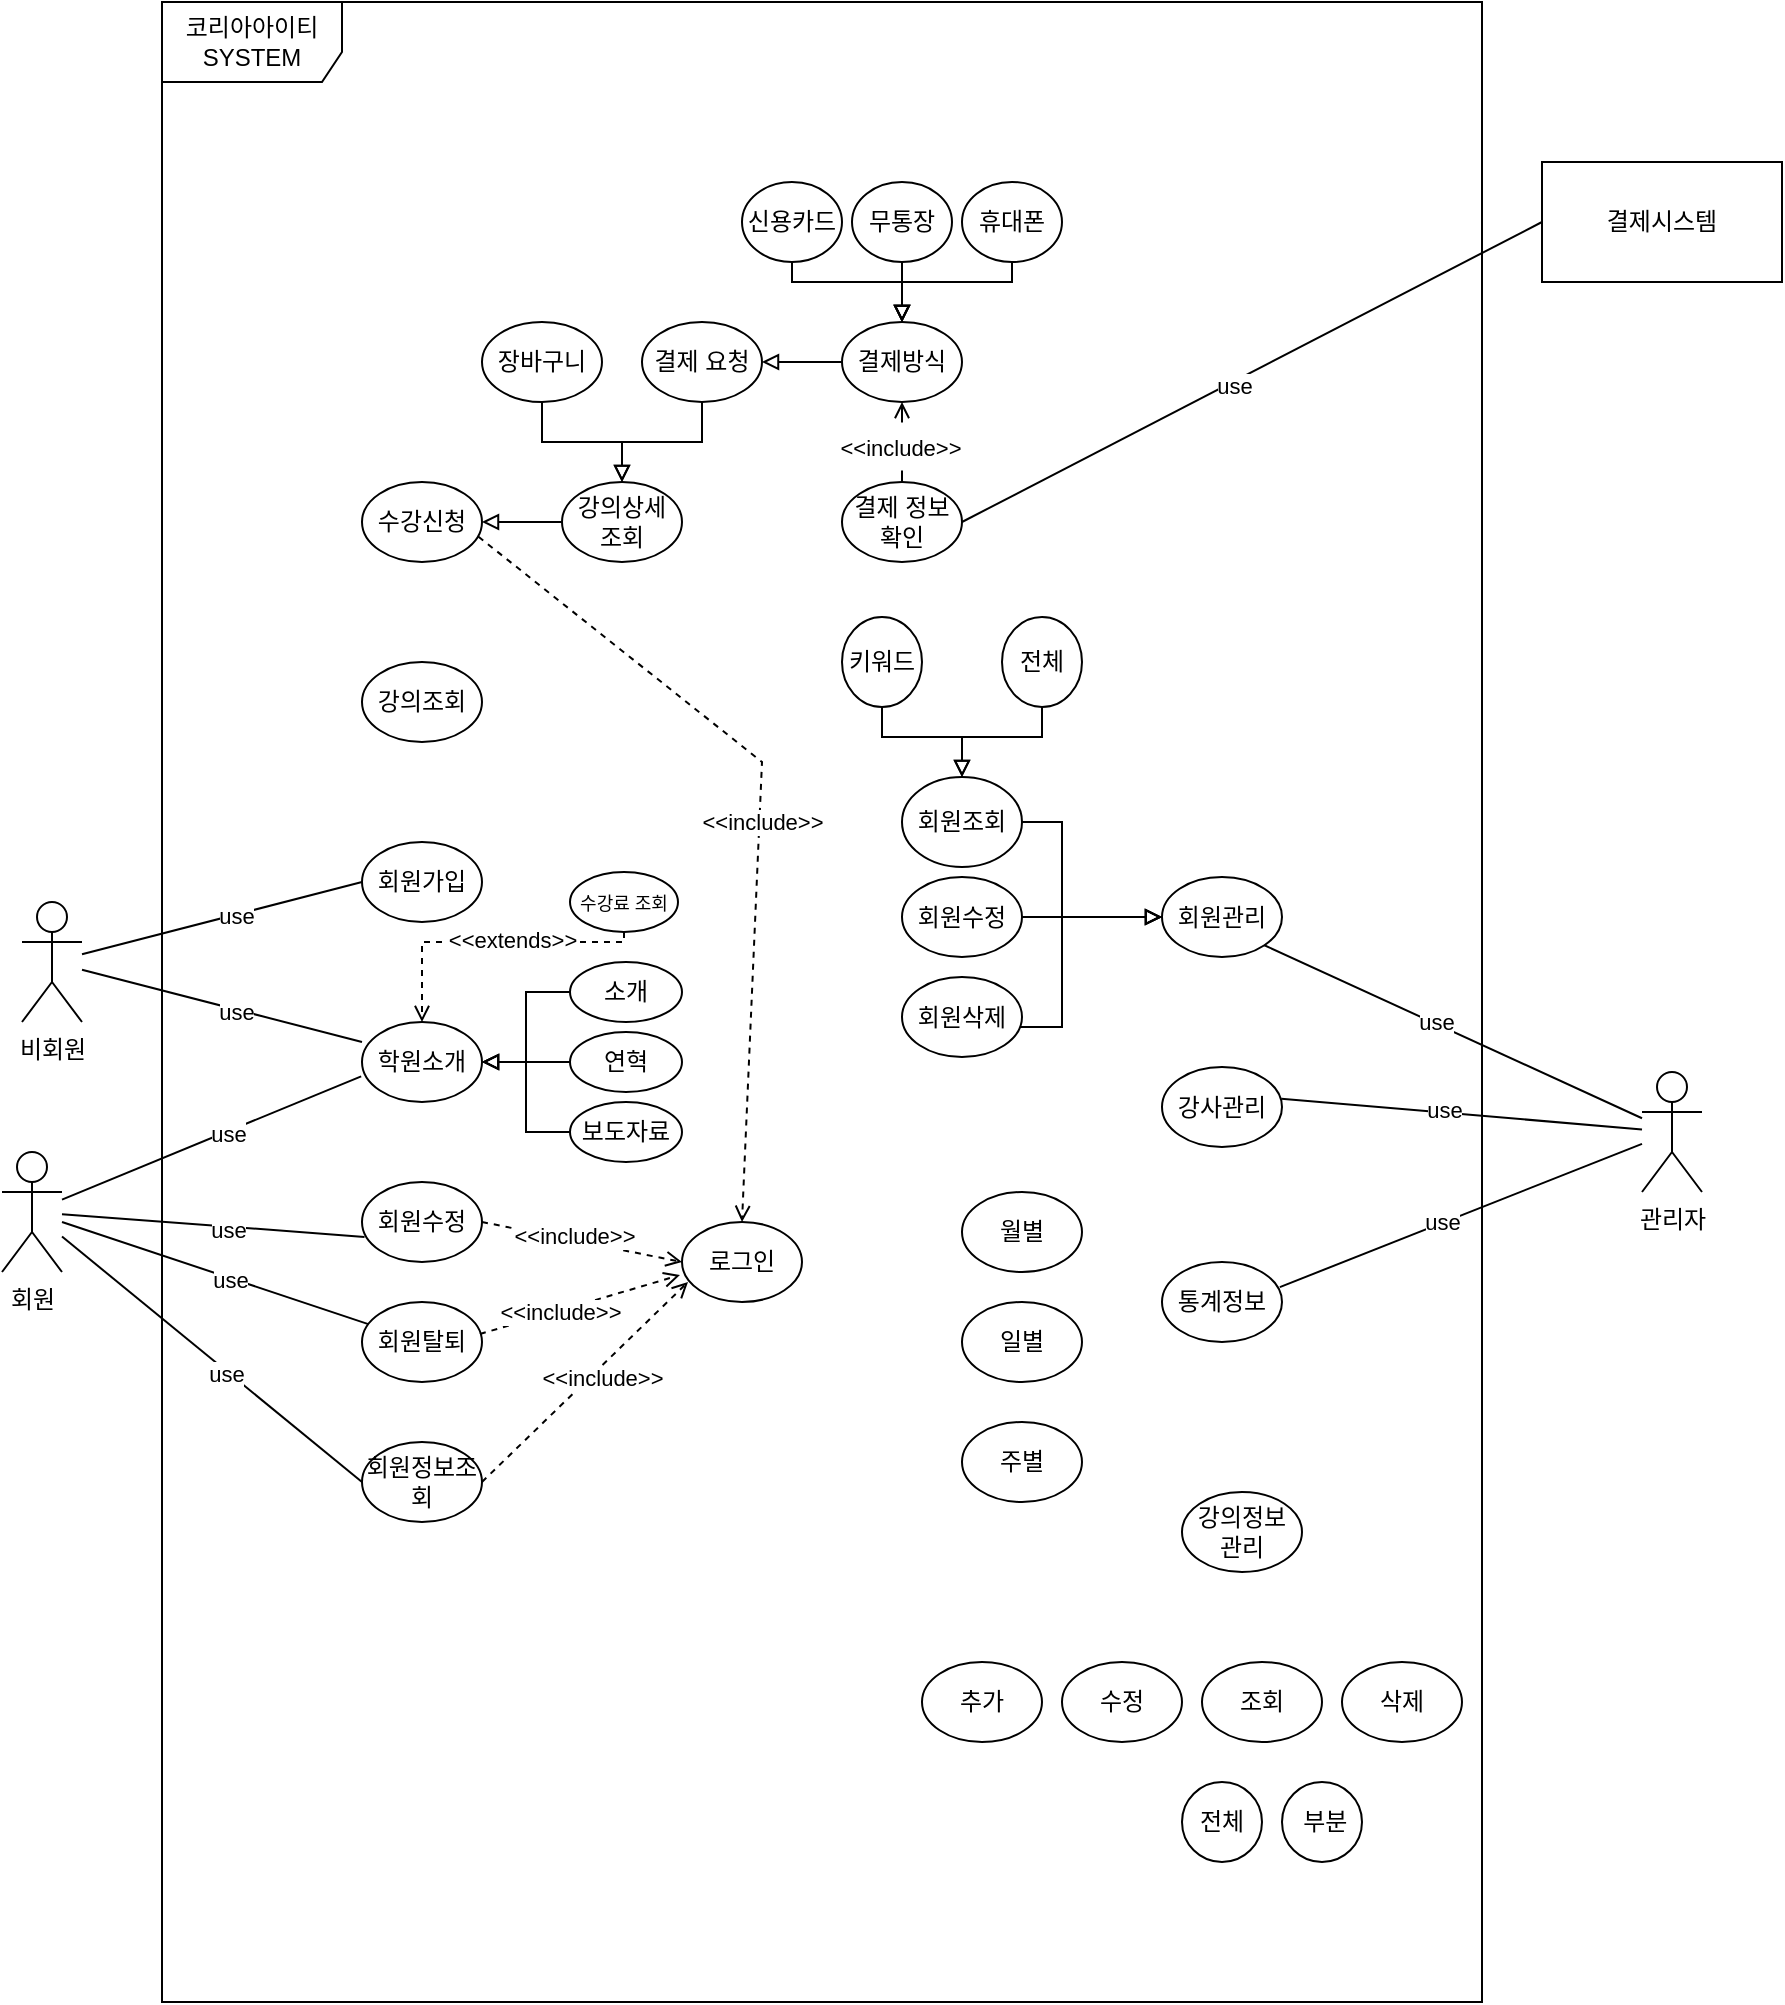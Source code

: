 <mxfile version="23.0.0" type="device" pages="3">
  <diagram name="USECASE" id="1oT7VtpavyQXEe0fjs3A">
    <mxGraphModel dx="1674" dy="1949" grid="1" gridSize="10" guides="1" tooltips="1" connect="1" arrows="1" fold="1" page="1" pageScale="1" pageWidth="827" pageHeight="1169" math="0" shadow="0">
      <root>
        <mxCell id="0" />
        <mxCell id="1" parent="0" />
        <mxCell id="70QSGBtpCWmWg1ejvot2-9" value="비회원" style="shape=umlActor;verticalLabelPosition=bottom;verticalAlign=top;html=1;outlineConnect=0;" parent="1" vertex="1">
          <mxGeometry x="100" y="270" width="30" height="60" as="geometry" />
        </mxCell>
        <mxCell id="70QSGBtpCWmWg1ejvot2-10" value="회원" style="shape=umlActor;verticalLabelPosition=bottom;verticalAlign=top;html=1;outlineConnect=0;" parent="1" vertex="1">
          <mxGeometry x="90" y="395" width="30" height="60" as="geometry" />
        </mxCell>
        <mxCell id="70QSGBtpCWmWg1ejvot2-11" value="관리자" style="shape=umlActor;verticalLabelPosition=bottom;verticalAlign=top;html=1;outlineConnect=0;" parent="1" vertex="1">
          <mxGeometry x="910" y="355" width="30" height="60" as="geometry" />
        </mxCell>
        <mxCell id="70QSGBtpCWmWg1ejvot2-17" value="코리아아이티&lt;br&gt;SYSTEM" style="shape=umlFrame;whiteSpace=wrap;html=1;pointerEvents=0;width=90;height=40;" parent="1" vertex="1">
          <mxGeometry x="170" y="-180" width="660" height="1000" as="geometry" />
        </mxCell>
        <mxCell id="70QSGBtpCWmWg1ejvot2-18" value="회원가입" style="ellipse;whiteSpace=wrap;html=1;" parent="1" vertex="1">
          <mxGeometry x="270" y="240" width="60" height="40" as="geometry" />
        </mxCell>
        <mxCell id="70QSGBtpCWmWg1ejvot2-22" value="회원수정" style="ellipse;whiteSpace=wrap;html=1;" parent="1" vertex="1">
          <mxGeometry x="270" y="410" width="60" height="40" as="geometry" />
        </mxCell>
        <mxCell id="70QSGBtpCWmWg1ejvot2-23" value="회원탈퇴" style="ellipse;whiteSpace=wrap;html=1;" parent="1" vertex="1">
          <mxGeometry x="270" y="470" width="60" height="40" as="geometry" />
        </mxCell>
        <mxCell id="70QSGBtpCWmWg1ejvot2-24" value="회원정보조회" style="ellipse;whiteSpace=wrap;html=1;" parent="1" vertex="1">
          <mxGeometry x="270" y="540" width="60" height="40" as="geometry" />
        </mxCell>
        <mxCell id="70QSGBtpCWmWg1ejvot2-25" value="" style="endArrow=none;html=1;rounded=0;entryX=0;entryY=0.5;entryDx=0;entryDy=0;" parent="1" source="70QSGBtpCWmWg1ejvot2-9" target="70QSGBtpCWmWg1ejvot2-18" edge="1">
          <mxGeometry width="50" height="50" relative="1" as="geometry">
            <mxPoint x="390" y="450" as="sourcePoint" />
            <mxPoint x="440" y="400" as="targetPoint" />
          </mxGeometry>
        </mxCell>
        <mxCell id="70QSGBtpCWmWg1ejvot2-26" value="use" style="edgeLabel;html=1;align=center;verticalAlign=middle;resizable=0;points=[];" parent="70QSGBtpCWmWg1ejvot2-25" vertex="1" connectable="0">
          <mxGeometry x="0.103" y="-1" relative="1" as="geometry">
            <mxPoint as="offset" />
          </mxGeometry>
        </mxCell>
        <mxCell id="70QSGBtpCWmWg1ejvot2-27" value="" style="endArrow=none;html=1;rounded=0;entryX=0.021;entryY=0.686;entryDx=0;entryDy=0;entryPerimeter=0;" parent="1" source="70QSGBtpCWmWg1ejvot2-10" target="70QSGBtpCWmWg1ejvot2-22" edge="1">
          <mxGeometry width="50" height="50" relative="1" as="geometry">
            <mxPoint x="140" y="309" as="sourcePoint" />
            <mxPoint x="280" y="300" as="targetPoint" />
          </mxGeometry>
        </mxCell>
        <mxCell id="70QSGBtpCWmWg1ejvot2-28" value="use" style="edgeLabel;html=1;align=center;verticalAlign=middle;resizable=0;points=[];" parent="70QSGBtpCWmWg1ejvot2-27" vertex="1" connectable="0">
          <mxGeometry x="0.103" y="-1" relative="1" as="geometry">
            <mxPoint as="offset" />
          </mxGeometry>
        </mxCell>
        <mxCell id="70QSGBtpCWmWg1ejvot2-29" value="" style="endArrow=none;html=1;rounded=0;" parent="1" source="70QSGBtpCWmWg1ejvot2-10" target="70QSGBtpCWmWg1ejvot2-23" edge="1">
          <mxGeometry width="50" height="50" relative="1" as="geometry">
            <mxPoint x="140" y="410" as="sourcePoint" />
            <mxPoint x="290" y="310" as="targetPoint" />
          </mxGeometry>
        </mxCell>
        <mxCell id="70QSGBtpCWmWg1ejvot2-30" value="use" style="edgeLabel;html=1;align=center;verticalAlign=middle;resizable=0;points=[];" parent="70QSGBtpCWmWg1ejvot2-29" vertex="1" connectable="0">
          <mxGeometry x="0.103" y="-1" relative="1" as="geometry">
            <mxPoint as="offset" />
          </mxGeometry>
        </mxCell>
        <mxCell id="70QSGBtpCWmWg1ejvot2-31" value="" style="endArrow=none;html=1;rounded=0;entryX=0;entryY=0.5;entryDx=0;entryDy=0;" parent="1" source="70QSGBtpCWmWg1ejvot2-10" target="70QSGBtpCWmWg1ejvot2-24" edge="1">
          <mxGeometry width="50" height="50" relative="1" as="geometry">
            <mxPoint x="140" y="426" as="sourcePoint" />
            <mxPoint x="300" y="320" as="targetPoint" />
          </mxGeometry>
        </mxCell>
        <mxCell id="70QSGBtpCWmWg1ejvot2-32" value="use" style="edgeLabel;html=1;align=center;verticalAlign=middle;resizable=0;points=[];" parent="70QSGBtpCWmWg1ejvot2-31" vertex="1" connectable="0">
          <mxGeometry x="0.103" y="-1" relative="1" as="geometry">
            <mxPoint as="offset" />
          </mxGeometry>
        </mxCell>
        <mxCell id="70QSGBtpCWmWg1ejvot2-35" value="로그인" style="ellipse;whiteSpace=wrap;html=1;" parent="1" vertex="1">
          <mxGeometry x="430" y="430" width="60" height="40" as="geometry" />
        </mxCell>
        <mxCell id="70QSGBtpCWmWg1ejvot2-36" value="" style="endArrow=open;dashed=1;html=1;rounded=0;exitX=1;exitY=0.5;exitDx=0;exitDy=0;entryX=0;entryY=0.5;entryDx=0;entryDy=0;endFill=0;" parent="1" source="70QSGBtpCWmWg1ejvot2-22" target="70QSGBtpCWmWg1ejvot2-35" edge="1">
          <mxGeometry width="50" height="50" relative="1" as="geometry">
            <mxPoint x="390" y="530" as="sourcePoint" />
            <mxPoint x="440" y="480" as="targetPoint" />
          </mxGeometry>
        </mxCell>
        <mxCell id="70QSGBtpCWmWg1ejvot2-42" value="&amp;lt;&amp;lt;include&amp;gt;&amp;gt;" style="edgeLabel;html=1;align=center;verticalAlign=middle;resizable=0;points=[];" parent="70QSGBtpCWmWg1ejvot2-36" vertex="1" connectable="0">
          <mxGeometry x="-0.086" y="2" relative="1" as="geometry">
            <mxPoint as="offset" />
          </mxGeometry>
        </mxCell>
        <mxCell id="70QSGBtpCWmWg1ejvot2-37" value="" style="endArrow=open;dashed=1;html=1;rounded=0;exitX=0.983;exitY=0.4;exitDx=0;exitDy=0;entryX=-0.017;entryY=0.664;entryDx=0;entryDy=0;exitPerimeter=0;entryPerimeter=0;endFill=0;" parent="1" source="70QSGBtpCWmWg1ejvot2-23" target="70QSGBtpCWmWg1ejvot2-35" edge="1">
          <mxGeometry width="50" height="50" relative="1" as="geometry">
            <mxPoint x="340" y="440" as="sourcePoint" />
            <mxPoint x="440" y="450" as="targetPoint" />
          </mxGeometry>
        </mxCell>
        <mxCell id="70QSGBtpCWmWg1ejvot2-40" value="&amp;lt;&amp;lt;include&amp;gt;&amp;gt;" style="edgeLabel;html=1;align=center;verticalAlign=middle;resizable=0;points=[];" parent="70QSGBtpCWmWg1ejvot2-37" vertex="1" connectable="0">
          <mxGeometry x="-0.202" relative="1" as="geometry">
            <mxPoint as="offset" />
          </mxGeometry>
        </mxCell>
        <mxCell id="70QSGBtpCWmWg1ejvot2-38" value="" style="endArrow=open;dashed=1;html=1;rounded=0;exitX=1;exitY=0.5;exitDx=0;exitDy=0;entryX=0.05;entryY=0.75;entryDx=0;entryDy=0;entryPerimeter=0;endFill=0;" parent="1" source="70QSGBtpCWmWg1ejvot2-24" target="70QSGBtpCWmWg1ejvot2-35" edge="1">
          <mxGeometry width="50" height="50" relative="1" as="geometry">
            <mxPoint x="350" y="450" as="sourcePoint" />
            <mxPoint x="450" y="460" as="targetPoint" />
          </mxGeometry>
        </mxCell>
        <mxCell id="70QSGBtpCWmWg1ejvot2-39" value="&amp;lt;&amp;lt;include&amp;gt;&amp;gt;" style="edgeLabel;html=1;align=center;verticalAlign=middle;resizable=0;points=[];" parent="70QSGBtpCWmWg1ejvot2-38" vertex="1" connectable="0">
          <mxGeometry x="0.473" y="-3" relative="1" as="geometry">
            <mxPoint x="-18" y="19" as="offset" />
          </mxGeometry>
        </mxCell>
        <mxCell id="70QSGBtpCWmWg1ejvot2-43" value="학원소개" style="ellipse;whiteSpace=wrap;html=1;" parent="1" vertex="1">
          <mxGeometry x="270" y="330" width="60" height="40" as="geometry" />
        </mxCell>
        <mxCell id="70QSGBtpCWmWg1ejvot2-44" value="" style="endArrow=none;html=1;rounded=0;entryX=0;entryY=0.25;entryDx=0;entryDy=0;entryPerimeter=0;" parent="1" source="70QSGBtpCWmWg1ejvot2-9" target="70QSGBtpCWmWg1ejvot2-43" edge="1">
          <mxGeometry width="50" height="50" relative="1" as="geometry">
            <mxPoint x="140" y="306" as="sourcePoint" />
            <mxPoint x="300" y="260" as="targetPoint" />
          </mxGeometry>
        </mxCell>
        <mxCell id="70QSGBtpCWmWg1ejvot2-45" value="use" style="edgeLabel;html=1;align=center;verticalAlign=middle;resizable=0;points=[];" parent="70QSGBtpCWmWg1ejvot2-44" vertex="1" connectable="0">
          <mxGeometry x="0.103" y="-1" relative="1" as="geometry">
            <mxPoint as="offset" />
          </mxGeometry>
        </mxCell>
        <mxCell id="70QSGBtpCWmWg1ejvot2-46" value="" style="endArrow=none;html=1;rounded=0;entryX=-0.007;entryY=0.679;entryDx=0;entryDy=0;entryPerimeter=0;" parent="1" source="70QSGBtpCWmWg1ejvot2-10" target="70QSGBtpCWmWg1ejvot2-43" edge="1">
          <mxGeometry width="50" height="50" relative="1" as="geometry">
            <mxPoint x="140" y="315" as="sourcePoint" />
            <mxPoint x="280" y="360" as="targetPoint" />
          </mxGeometry>
        </mxCell>
        <mxCell id="70QSGBtpCWmWg1ejvot2-47" value="use" style="edgeLabel;html=1;align=center;verticalAlign=middle;resizable=0;points=[];" parent="70QSGBtpCWmWg1ejvot2-46" vertex="1" connectable="0">
          <mxGeometry x="0.103" y="-1" relative="1" as="geometry">
            <mxPoint as="offset" />
          </mxGeometry>
        </mxCell>
        <mxCell id="70QSGBtpCWmWg1ejvot2-52" value="" style="edgeStyle=orthogonalEdgeStyle;rounded=0;orthogonalLoop=1;jettySize=auto;html=1;endArrow=block;endFill=0;" parent="1" source="70QSGBtpCWmWg1ejvot2-48" target="70QSGBtpCWmWg1ejvot2-43" edge="1">
          <mxGeometry relative="1" as="geometry" />
        </mxCell>
        <mxCell id="70QSGBtpCWmWg1ejvot2-48" value="소개" style="ellipse;whiteSpace=wrap;html=1;" parent="1" vertex="1">
          <mxGeometry x="374" y="300" width="56" height="30" as="geometry" />
        </mxCell>
        <mxCell id="70QSGBtpCWmWg1ejvot2-51" value="" style="edgeStyle=orthogonalEdgeStyle;rounded=0;orthogonalLoop=1;jettySize=auto;html=1;endArrow=block;endFill=0;" parent="1" source="70QSGBtpCWmWg1ejvot2-49" target="70QSGBtpCWmWg1ejvot2-43" edge="1">
          <mxGeometry relative="1" as="geometry" />
        </mxCell>
        <mxCell id="70QSGBtpCWmWg1ejvot2-49" value="연혁" style="ellipse;whiteSpace=wrap;html=1;" parent="1" vertex="1">
          <mxGeometry x="374" y="335" width="56" height="30" as="geometry" />
        </mxCell>
        <mxCell id="70QSGBtpCWmWg1ejvot2-53" value="" style="edgeStyle=orthogonalEdgeStyle;rounded=0;orthogonalLoop=1;jettySize=auto;html=1;endArrow=block;endFill=0;" parent="1" source="70QSGBtpCWmWg1ejvot2-50" target="70QSGBtpCWmWg1ejvot2-43" edge="1">
          <mxGeometry relative="1" as="geometry" />
        </mxCell>
        <mxCell id="70QSGBtpCWmWg1ejvot2-50" value="보도자료" style="ellipse;whiteSpace=wrap;html=1;" parent="1" vertex="1">
          <mxGeometry x="374" y="370" width="56" height="30" as="geometry" />
        </mxCell>
        <mxCell id="70QSGBtpCWmWg1ejvot2-55" value="" style="edgeStyle=orthogonalEdgeStyle;rounded=0;orthogonalLoop=1;jettySize=auto;html=1;endArrow=open;endFill=0;dashed=1;" parent="1" source="70QSGBtpCWmWg1ejvot2-54" target="70QSGBtpCWmWg1ejvot2-43" edge="1">
          <mxGeometry relative="1" as="geometry">
            <Array as="points">
              <mxPoint x="401" y="290" />
              <mxPoint x="300" y="290" />
            </Array>
          </mxGeometry>
        </mxCell>
        <mxCell id="70QSGBtpCWmWg1ejvot2-56" value="&amp;lt;&amp;lt;extends&amp;gt;&amp;gt;" style="edgeLabel;html=1;align=center;verticalAlign=middle;resizable=0;points=[];" parent="70QSGBtpCWmWg1ejvot2-55" vertex="1" connectable="0">
          <mxGeometry x="-0.164" y="-1" relative="1" as="geometry">
            <mxPoint as="offset" />
          </mxGeometry>
        </mxCell>
        <mxCell id="70QSGBtpCWmWg1ejvot2-54" value="&lt;font style=&quot;font-size: 9px;&quot;&gt;수강료 조회&lt;/font&gt;" style="ellipse;whiteSpace=wrap;html=1;" parent="1" vertex="1">
          <mxGeometry x="374" y="255" width="54" height="30" as="geometry" />
        </mxCell>
        <mxCell id="eNOxvGE6mksWMTdkX6A9-2" value="회원관리" style="ellipse;whiteSpace=wrap;html=1;" parent="1" vertex="1">
          <mxGeometry x="670" y="257.5" width="60" height="40" as="geometry" />
        </mxCell>
        <mxCell id="eNOxvGE6mksWMTdkX6A9-3" value="강사관리" style="ellipse;whiteSpace=wrap;html=1;" parent="1" vertex="1">
          <mxGeometry x="670" y="352.5" width="60" height="40" as="geometry" />
        </mxCell>
        <mxCell id="eNOxvGE6mksWMTdkX6A9-4" value="통계정보" style="ellipse;whiteSpace=wrap;html=1;" parent="1" vertex="1">
          <mxGeometry x="670" y="450" width="60" height="40" as="geometry" />
        </mxCell>
        <mxCell id="eNOxvGE6mksWMTdkX6A9-5" value="" style="endArrow=none;html=1;rounded=0;entryX=1;entryY=1;entryDx=0;entryDy=0;" parent="1" source="70QSGBtpCWmWg1ejvot2-11" target="eNOxvGE6mksWMTdkX6A9-2" edge="1">
          <mxGeometry width="50" height="50" relative="1" as="geometry">
            <mxPoint x="140" y="306" as="sourcePoint" />
            <mxPoint x="280" y="270" as="targetPoint" />
          </mxGeometry>
        </mxCell>
        <mxCell id="eNOxvGE6mksWMTdkX6A9-6" value="use" style="edgeLabel;html=1;align=center;verticalAlign=middle;resizable=0;points=[];" parent="eNOxvGE6mksWMTdkX6A9-5" vertex="1" connectable="0">
          <mxGeometry x="0.103" y="-1" relative="1" as="geometry">
            <mxPoint as="offset" />
          </mxGeometry>
        </mxCell>
        <mxCell id="eNOxvGE6mksWMTdkX6A9-7" value="" style="endArrow=none;html=1;rounded=0;entryX=0.994;entryY=0.396;entryDx=0;entryDy=0;entryPerimeter=0;" parent="1" source="70QSGBtpCWmWg1ejvot2-11" target="eNOxvGE6mksWMTdkX6A9-3" edge="1">
          <mxGeometry width="50" height="50" relative="1" as="geometry">
            <mxPoint x="780" y="384" as="sourcePoint" />
            <mxPoint x="671" y="304" as="targetPoint" />
          </mxGeometry>
        </mxCell>
        <mxCell id="eNOxvGE6mksWMTdkX6A9-8" value="use" style="edgeLabel;html=1;align=center;verticalAlign=middle;resizable=0;points=[];" parent="eNOxvGE6mksWMTdkX6A9-7" vertex="1" connectable="0">
          <mxGeometry x="0.103" y="-1" relative="1" as="geometry">
            <mxPoint as="offset" />
          </mxGeometry>
        </mxCell>
        <mxCell id="eNOxvGE6mksWMTdkX6A9-9" value="" style="endArrow=none;html=1;rounded=0;entryX=0.982;entryY=0.314;entryDx=0;entryDy=0;entryPerimeter=0;" parent="1" source="70QSGBtpCWmWg1ejvot2-11" target="eNOxvGE6mksWMTdkX6A9-4" edge="1">
          <mxGeometry width="50" height="50" relative="1" as="geometry">
            <mxPoint x="780" y="393" as="sourcePoint" />
            <mxPoint x="680" y="381" as="targetPoint" />
          </mxGeometry>
        </mxCell>
        <mxCell id="eNOxvGE6mksWMTdkX6A9-10" value="use" style="edgeLabel;html=1;align=center;verticalAlign=middle;resizable=0;points=[];" parent="eNOxvGE6mksWMTdkX6A9-9" vertex="1" connectable="0">
          <mxGeometry x="0.103" y="-1" relative="1" as="geometry">
            <mxPoint as="offset" />
          </mxGeometry>
        </mxCell>
        <mxCell id="eNOxvGE6mksWMTdkX6A9-14" value="" style="edgeStyle=orthogonalEdgeStyle;rounded=0;orthogonalLoop=1;jettySize=auto;html=1;endArrow=block;endFill=0;" parent="1" source="eNOxvGE6mksWMTdkX6A9-12" target="eNOxvGE6mksWMTdkX6A9-2" edge="1">
          <mxGeometry relative="1" as="geometry">
            <Array as="points">
              <mxPoint x="610" y="277.5" />
            </Array>
          </mxGeometry>
        </mxCell>
        <mxCell id="eNOxvGE6mksWMTdkX6A9-20" value="" style="edgeStyle=orthogonalEdgeStyle;rounded=0;orthogonalLoop=1;jettySize=auto;html=1;endArrow=block;endFill=0;" parent="1" source="eNOxvGE6mksWMTdkX6A9-11" target="eNOxvGE6mksWMTdkX6A9-2" edge="1">
          <mxGeometry relative="1" as="geometry">
            <Array as="points">
              <mxPoint x="620" y="229.5" />
              <mxPoint x="620" y="277.5" />
            </Array>
          </mxGeometry>
        </mxCell>
        <mxCell id="eNOxvGE6mksWMTdkX6A9-29" value="" style="edgeStyle=orthogonalEdgeStyle;rounded=0;orthogonalLoop=1;jettySize=auto;html=1;endArrow=none;endFill=0;startArrow=block;startFill=0;" parent="1" source="eNOxvGE6mksWMTdkX6A9-11" target="eNOxvGE6mksWMTdkX6A9-22" edge="1">
          <mxGeometry relative="1" as="geometry" />
        </mxCell>
        <mxCell id="eNOxvGE6mksWMTdkX6A9-30" value="" style="edgeStyle=orthogonalEdgeStyle;rounded=0;orthogonalLoop=1;jettySize=auto;html=1;endArrow=none;endFill=0;startArrow=block;startFill=0;" parent="1" source="eNOxvGE6mksWMTdkX6A9-11" target="eNOxvGE6mksWMTdkX6A9-21" edge="1">
          <mxGeometry relative="1" as="geometry" />
        </mxCell>
        <mxCell id="eNOxvGE6mksWMTdkX6A9-11" value="회원조회" style="ellipse;whiteSpace=wrap;html=1;" parent="1" vertex="1">
          <mxGeometry x="540" y="207.5" width="60" height="45" as="geometry" />
        </mxCell>
        <mxCell id="eNOxvGE6mksWMTdkX6A9-16" value="" style="edgeStyle=orthogonalEdgeStyle;rounded=0;orthogonalLoop=1;jettySize=auto;html=1;endArrow=block;endFill=0;" parent="1" source="eNOxvGE6mksWMTdkX6A9-13" target="eNOxvGE6mksWMTdkX6A9-2" edge="1">
          <mxGeometry relative="1" as="geometry">
            <Array as="points">
              <mxPoint x="620" y="332.5" />
              <mxPoint x="620" y="277.5" />
            </Array>
          </mxGeometry>
        </mxCell>
        <mxCell id="eNOxvGE6mksWMTdkX6A9-12" value="회원수정" style="ellipse;whiteSpace=wrap;html=1;" parent="1" vertex="1">
          <mxGeometry x="540" y="257.5" width="60" height="40" as="geometry" />
        </mxCell>
        <mxCell id="eNOxvGE6mksWMTdkX6A9-13" value="회원삭제" style="ellipse;whiteSpace=wrap;html=1;" parent="1" vertex="1">
          <mxGeometry x="540" y="307.5" width="60" height="40" as="geometry" />
        </mxCell>
        <mxCell id="eNOxvGE6mksWMTdkX6A9-21" value="키워드" style="ellipse;whiteSpace=wrap;html=1;" parent="1" vertex="1">
          <mxGeometry x="510" y="127.5" width="40" height="45" as="geometry" />
        </mxCell>
        <mxCell id="eNOxvGE6mksWMTdkX6A9-22" value="전체" style="ellipse;whiteSpace=wrap;html=1;" parent="1" vertex="1">
          <mxGeometry x="590" y="127.5" width="40" height="45" as="geometry" />
        </mxCell>
        <mxCell id="eNOxvGE6mksWMTdkX6A9-32" value="수강신청" style="ellipse;whiteSpace=wrap;html=1;" parent="1" vertex="1">
          <mxGeometry x="270" y="60" width="60" height="40" as="geometry" />
        </mxCell>
        <mxCell id="eNOxvGE6mksWMTdkX6A9-33" value="강의조회" style="ellipse;whiteSpace=wrap;html=1;" parent="1" vertex="1">
          <mxGeometry x="270" y="150" width="60" height="40" as="geometry" />
        </mxCell>
        <mxCell id="eNOxvGE6mksWMTdkX6A9-50" value="" style="edgeStyle=orthogonalEdgeStyle;rounded=0;orthogonalLoop=1;jettySize=auto;html=1;endArrow=block;endFill=0;" parent="1" source="eNOxvGE6mksWMTdkX6A9-34" target="eNOxvGE6mksWMTdkX6A9-42" edge="1">
          <mxGeometry relative="1" as="geometry" />
        </mxCell>
        <mxCell id="YK5wTkmuDBtrDPHsWVAm-8" value="" style="edgeStyle=orthogonalEdgeStyle;rounded=0;orthogonalLoop=1;jettySize=auto;html=1;endArrow=none;endFill=0;startArrow=open;startFill=0;dashed=1;dashPattern=8 8;" parent="1" source="eNOxvGE6mksWMTdkX6A9-34" target="eNOxvGE6mksWMTdkX6A9-35" edge="1">
          <mxGeometry relative="1" as="geometry" />
        </mxCell>
        <mxCell id="YK5wTkmuDBtrDPHsWVAm-9" value="&amp;lt;&amp;lt;include&amp;gt;&amp;gt;" style="edgeLabel;html=1;align=center;verticalAlign=middle;resizable=0;points=[];" parent="YK5wTkmuDBtrDPHsWVAm-8" vertex="1" connectable="0">
          <mxGeometry x="0.136" y="-1" relative="1" as="geometry">
            <mxPoint as="offset" />
          </mxGeometry>
        </mxCell>
        <mxCell id="eNOxvGE6mksWMTdkX6A9-34" value="결제방식" style="ellipse;whiteSpace=wrap;html=1;" parent="1" vertex="1">
          <mxGeometry x="510" y="-20" width="60" height="40" as="geometry" />
        </mxCell>
        <mxCell id="eNOxvGE6mksWMTdkX6A9-35" value="결제 정보&lt;br&gt;확인" style="ellipse;whiteSpace=wrap;html=1;" parent="1" vertex="1">
          <mxGeometry x="510" y="60" width="60" height="40" as="geometry" />
        </mxCell>
        <mxCell id="eNOxvGE6mksWMTdkX6A9-36" value="결제시스템" style="rounded=0;whiteSpace=wrap;html=1;" parent="1" vertex="1">
          <mxGeometry x="860" y="-100" width="120" height="60" as="geometry" />
        </mxCell>
        <mxCell id="eNOxvGE6mksWMTdkX6A9-37" value="" style="endArrow=none;html=1;rounded=0;entryX=0;entryY=0.5;entryDx=0;entryDy=0;exitX=1;exitY=0.5;exitDx=0;exitDy=0;" parent="1" source="eNOxvGE6mksWMTdkX6A9-35" target="eNOxvGE6mksWMTdkX6A9-36" edge="1">
          <mxGeometry width="50" height="50" relative="1" as="geometry">
            <mxPoint x="640" y="20" as="sourcePoint" />
            <mxPoint x="600" y="-30" as="targetPoint" />
          </mxGeometry>
        </mxCell>
        <mxCell id="eNOxvGE6mksWMTdkX6A9-38" value="use" style="edgeLabel;html=1;align=center;verticalAlign=middle;resizable=0;points=[];" parent="eNOxvGE6mksWMTdkX6A9-37" vertex="1" connectable="0">
          <mxGeometry x="-0.073" y="-2" relative="1" as="geometry">
            <mxPoint as="offset" />
          </mxGeometry>
        </mxCell>
        <mxCell id="eNOxvGE6mksWMTdkX6A9-45" value="" style="edgeStyle=orthogonalEdgeStyle;rounded=0;orthogonalLoop=1;jettySize=auto;html=1;endArrow=block;endFill=0;" parent="1" source="eNOxvGE6mksWMTdkX6A9-41" target="eNOxvGE6mksWMTdkX6A9-32" edge="1">
          <mxGeometry relative="1" as="geometry" />
        </mxCell>
        <mxCell id="eNOxvGE6mksWMTdkX6A9-41" value="강의상세 조회" style="ellipse;whiteSpace=wrap;html=1;" parent="1" vertex="1">
          <mxGeometry x="370" y="60" width="60" height="40" as="geometry" />
        </mxCell>
        <mxCell id="eNOxvGE6mksWMTdkX6A9-46" value="" style="edgeStyle=orthogonalEdgeStyle;rounded=0;orthogonalLoop=1;jettySize=auto;html=1;endArrow=block;endFill=0;" parent="1" source="eNOxvGE6mksWMTdkX6A9-42" target="eNOxvGE6mksWMTdkX6A9-41" edge="1">
          <mxGeometry relative="1" as="geometry" />
        </mxCell>
        <mxCell id="eNOxvGE6mksWMTdkX6A9-42" value="결제 요청" style="ellipse;whiteSpace=wrap;html=1;" parent="1" vertex="1">
          <mxGeometry x="410" y="-20" width="60" height="40" as="geometry" />
        </mxCell>
        <mxCell id="eNOxvGE6mksWMTdkX6A9-43" value="" style="endArrow=open;dashed=1;html=1;rounded=0;exitX=0.971;exitY=0.684;exitDx=0;exitDy=0;entryX=0.5;entryY=0;entryDx=0;entryDy=0;endFill=0;exitPerimeter=0;" parent="1" source="eNOxvGE6mksWMTdkX6A9-32" target="70QSGBtpCWmWg1ejvot2-35" edge="1">
          <mxGeometry width="50" height="50" relative="1" as="geometry">
            <mxPoint x="340" y="440" as="sourcePoint" />
            <mxPoint x="440" y="460" as="targetPoint" />
            <Array as="points">
              <mxPoint x="470" y="200" />
            </Array>
          </mxGeometry>
        </mxCell>
        <mxCell id="eNOxvGE6mksWMTdkX6A9-44" value="&amp;lt;&amp;lt;include&amp;gt;&amp;gt;" style="edgeLabel;html=1;align=center;verticalAlign=middle;resizable=0;points=[];" parent="eNOxvGE6mksWMTdkX6A9-43" vertex="1" connectable="0">
          <mxGeometry x="-0.086" y="2" relative="1" as="geometry">
            <mxPoint x="-2" y="23" as="offset" />
          </mxGeometry>
        </mxCell>
        <mxCell id="eNOxvGE6mksWMTdkX6A9-49" value="" style="edgeStyle=orthogonalEdgeStyle;rounded=0;orthogonalLoop=1;jettySize=auto;html=1;endArrow=block;endFill=0;" parent="1" source="eNOxvGE6mksWMTdkX6A9-48" target="eNOxvGE6mksWMTdkX6A9-41" edge="1">
          <mxGeometry relative="1" as="geometry" />
        </mxCell>
        <mxCell id="eNOxvGE6mksWMTdkX6A9-48" value="장바구니" style="ellipse;whiteSpace=wrap;html=1;" parent="1" vertex="1">
          <mxGeometry x="330" y="-20" width="60" height="40" as="geometry" />
        </mxCell>
        <mxCell id="eNOxvGE6mksWMTdkX6A9-54" value="" style="edgeStyle=orthogonalEdgeStyle;rounded=0;orthogonalLoop=1;jettySize=auto;html=1;endArrow=block;endFill=0;" parent="1" source="eNOxvGE6mksWMTdkX6A9-51" target="eNOxvGE6mksWMTdkX6A9-34" edge="1">
          <mxGeometry relative="1" as="geometry">
            <Array as="points">
              <mxPoint x="485" y="-40" />
              <mxPoint x="540" y="-40" />
            </Array>
          </mxGeometry>
        </mxCell>
        <mxCell id="eNOxvGE6mksWMTdkX6A9-51" value="신용카드&lt;br&gt;" style="ellipse;whiteSpace=wrap;html=1;" parent="1" vertex="1">
          <mxGeometry x="460" y="-90" width="50" height="40" as="geometry" />
        </mxCell>
        <mxCell id="eNOxvGE6mksWMTdkX6A9-56" value="" style="edgeStyle=orthogonalEdgeStyle;rounded=0;orthogonalLoop=1;jettySize=auto;html=1;endArrow=block;endFill=0;" parent="1" source="eNOxvGE6mksWMTdkX6A9-53" target="eNOxvGE6mksWMTdkX6A9-34" edge="1">
          <mxGeometry relative="1" as="geometry" />
        </mxCell>
        <mxCell id="eNOxvGE6mksWMTdkX6A9-61" value="" style="edgeStyle=orthogonalEdgeStyle;rounded=0;orthogonalLoop=1;jettySize=auto;html=1;endArrow=block;endFill=0;" parent="1" source="eNOxvGE6mksWMTdkX6A9-52" target="eNOxvGE6mksWMTdkX6A9-34" edge="1">
          <mxGeometry relative="1" as="geometry">
            <Array as="points">
              <mxPoint x="540" y="-40" />
            </Array>
          </mxGeometry>
        </mxCell>
        <mxCell id="eNOxvGE6mksWMTdkX6A9-52" value="휴대폰" style="ellipse;whiteSpace=wrap;html=1;" parent="1" vertex="1">
          <mxGeometry x="570" y="-90" width="50" height="40" as="geometry" />
        </mxCell>
        <mxCell id="eNOxvGE6mksWMTdkX6A9-55" value="" style="edgeStyle=orthogonalEdgeStyle;rounded=0;orthogonalLoop=1;jettySize=auto;html=1;endArrow=block;endFill=0;" parent="1" source="eNOxvGE6mksWMTdkX6A9-53" target="eNOxvGE6mksWMTdkX6A9-34" edge="1">
          <mxGeometry relative="1" as="geometry" />
        </mxCell>
        <mxCell id="eNOxvGE6mksWMTdkX6A9-53" value="무통장" style="ellipse;whiteSpace=wrap;html=1;" parent="1" vertex="1">
          <mxGeometry x="515" y="-90" width="50" height="40" as="geometry" />
        </mxCell>
        <mxCell id="YK5wTkmuDBtrDPHsWVAm-1" value="월별" style="ellipse;whiteSpace=wrap;html=1;" parent="1" vertex="1">
          <mxGeometry x="570" y="415" width="60" height="40" as="geometry" />
        </mxCell>
        <mxCell id="YK5wTkmuDBtrDPHsWVAm-2" value="일별" style="ellipse;whiteSpace=wrap;html=1;" parent="1" vertex="1">
          <mxGeometry x="570" y="470" width="60" height="40" as="geometry" />
        </mxCell>
        <mxCell id="YK5wTkmuDBtrDPHsWVAm-3" value="주별" style="ellipse;whiteSpace=wrap;html=1;" parent="1" vertex="1">
          <mxGeometry x="570" y="530" width="60" height="40" as="geometry" />
        </mxCell>
        <mxCell id="jc2xD0s62Onx_jg0fcLf-1" value="강의정보 관리" style="ellipse;whiteSpace=wrap;html=1;" vertex="1" parent="1">
          <mxGeometry x="680" y="565" width="60" height="40" as="geometry" />
        </mxCell>
        <mxCell id="jc2xD0s62Onx_jg0fcLf-2" value="삭제" style="ellipse;whiteSpace=wrap;html=1;" vertex="1" parent="1">
          <mxGeometry x="760" y="650" width="60" height="40" as="geometry" />
        </mxCell>
        <mxCell id="jc2xD0s62Onx_jg0fcLf-3" value="조회" style="ellipse;whiteSpace=wrap;html=1;" vertex="1" parent="1">
          <mxGeometry x="690" y="650" width="60" height="40" as="geometry" />
        </mxCell>
        <mxCell id="jc2xD0s62Onx_jg0fcLf-4" value="수정" style="ellipse;whiteSpace=wrap;html=1;" vertex="1" parent="1">
          <mxGeometry x="620" y="650" width="60" height="40" as="geometry" />
        </mxCell>
        <mxCell id="jc2xD0s62Onx_jg0fcLf-5" value="추가" style="ellipse;whiteSpace=wrap;html=1;" vertex="1" parent="1">
          <mxGeometry x="550" y="650" width="60" height="40" as="geometry" />
        </mxCell>
        <mxCell id="jc2xD0s62Onx_jg0fcLf-7" value="전체" style="ellipse;whiteSpace=wrap;html=1;" vertex="1" parent="1">
          <mxGeometry x="680" y="710" width="40" height="40" as="geometry" />
        </mxCell>
        <mxCell id="jc2xD0s62Onx_jg0fcLf-8" value="&amp;nbsp;부분" style="ellipse;whiteSpace=wrap;html=1;" vertex="1" parent="1">
          <mxGeometry x="730" y="710" width="40" height="40" as="geometry" />
        </mxCell>
      </root>
    </mxGraphModel>
  </diagram>
  <diagram id="W50ZhGs5WqKNeHQt1lqr" name="요구사항정리">
    <mxGraphModel dx="1674" dy="780" grid="1" gridSize="10" guides="1" tooltips="1" connect="1" arrows="1" fold="1" page="1" pageScale="1" pageWidth="827" pageHeight="1169" math="0" shadow="0">
      <root>
        <mxCell id="0" />
        <mxCell id="1" parent="0" />
        <mxCell id="DHCKEtgoAiOTdG-Zijd3-1" value="" style="rounded=0;whiteSpace=wrap;html=1;" vertex="1" parent="1">
          <mxGeometry x="20" y="30" width="1610" height="60" as="geometry" />
        </mxCell>
        <mxCell id="DHCKEtgoAiOTdG-Zijd3-2" value="서비스별 기능 정리 - 기능적 요구사항 (C - Create, R - Read, U - Update, D - Delete, BL - Business Logic)" style="text;html=1;align=center;verticalAlign=middle;resizable=0;points=[];autosize=1;strokeColor=none;fillColor=none;" vertex="1" parent="1">
          <mxGeometry x="30" y="45" width="580" height="30" as="geometry" />
        </mxCell>
        <mxCell id="DHCKEtgoAiOTdG-Zijd3-3" value="강의 서비스" style="rounded=0;whiteSpace=wrap;html=1;" vertex="1" parent="1">
          <mxGeometry x="20" y="110" width="270" height="60" as="geometry" />
        </mxCell>
        <mxCell id="DHCKEtgoAiOTdG-Zijd3-5" value="회원 서비스&amp;nbsp;" style="rounded=0;whiteSpace=wrap;html=1;" vertex="1" parent="1">
          <mxGeometry x="310" y="110" width="270" height="60" as="geometry" />
        </mxCell>
        <mxCell id="DHCKEtgoAiOTdG-Zijd3-6" value="[관리 영역]&lt;br&gt;신규 강의 생성하기 C BL&lt;br&gt;강의 전체 조회 하기 R BL&lt;br&gt;강의 부분 조회 하기 R BL&lt;br&gt;기존 강의 수정하기 U BL&lt;br&gt;기존 강의 삭제하기 D BL&lt;br&gt;&lt;br&gt;[USE]&lt;br&gt;강의 수강 신청하기 C BL&lt;br&gt;신청 강의 조회하기 R BL&lt;br&gt;신청 강의 수정하기 U BL&lt;br&gt;신청 강의 삭제하기 D BL&amp;nbsp;" style="whiteSpace=wrap;html=1;aspect=fixed;" vertex="1" parent="1">
          <mxGeometry x="20" y="190" width="270" height="270" as="geometry" />
        </mxCell>
        <mxCell id="DHCKEtgoAiOTdG-Zijd3-7" value="[관리 영역]&lt;br&gt;회원 생성 하기 C BL&lt;br style=&quot;border-color: var(--border-color);&quot;&gt;회원 전체 조회 하기 R BL&lt;br&gt;회원 부분 조회 하기 R BL&lt;br&gt;회원 정보 수정 하기 U BL&lt;br&gt;회원 삭제 하기 D BL&lt;br style=&quot;border-color: var(--border-color);&quot;&gt;&lt;br style=&quot;border-color: var(--border-color);&quot;&gt;[USE]&lt;br&gt;회원 가입하기 C BL&lt;br style=&quot;border-color: var(--border-color);&quot;&gt;로그인 하기 BL&lt;br&gt;로그아웃 하기 BL&lt;br&gt;나의 정보 확인하기 BL&lt;br&gt;나의 정보 수정하기 BL&lt;br&gt;회원 탈퇴하기 BL" style="whiteSpace=wrap;html=1;aspect=fixed;align=center;" vertex="1" parent="1">
          <mxGeometry x="310" y="190" width="270" height="270" as="geometry" />
        </mxCell>
        <mxCell id="DHCKEtgoAiOTdG-Zijd3-8" value="" style="rounded=0;whiteSpace=wrap;html=1;" vertex="1" parent="1">
          <mxGeometry x="20" y="510" width="1610" height="60" as="geometry" />
        </mxCell>
        <mxCell id="DHCKEtgoAiOTdG-Zijd3-9" value="영역별 (Domain) 별 Permission 정리" style="text;html=1;align=center;verticalAlign=middle;resizable=0;points=[];autosize=1;strokeColor=none;fillColor=none;" vertex="1" parent="1">
          <mxGeometry x="40" y="525" width="220" height="30" as="geometry" />
        </mxCell>
        <mxCell id="DHCKEtgoAiOTdG-Zijd3-10" value="관리자&lt;br&gt;[ADMIN]" style="whiteSpace=wrap;html=1;aspect=fixed;" vertex="1" parent="1">
          <mxGeometry x="20" y="1560" width="270" height="270" as="geometry" />
        </mxCell>
        <mxCell id="DHCKEtgoAiOTdG-Zijd3-11" value="회원&lt;br&gt;[USER]" style="whiteSpace=wrap;html=1;aspect=fixed;" vertex="1" parent="1">
          <mxGeometry x="20" y="690" width="270" height="270" as="geometry" />
        </mxCell>
        <mxCell id="DHCKEtgoAiOTdG-Zijd3-12" value="비회원&lt;br&gt;[ANONYMOUS]" style="whiteSpace=wrap;html=1;aspect=fixed;" vertex="1" parent="1">
          <mxGeometry x="20" y="980" width="270" height="270" as="geometry" />
        </mxCell>
        <mxCell id="DHCKEtgoAiOTdG-Zijd3-13" value="직원&lt;br&gt;[MANAGER]" style="whiteSpace=wrap;html=1;aspect=fixed;" vertex="1" parent="1">
          <mxGeometry x="20" y="1270" width="270" height="270" as="geometry" />
        </mxCell>
        <mxCell id="DHCKEtgoAiOTdG-Zijd3-14" value="도메인" style="rounded=0;whiteSpace=wrap;html=1;" vertex="1" parent="1">
          <mxGeometry x="20" y="600" width="270" height="60" as="geometry" />
        </mxCell>
        <mxCell id="DHCKEtgoAiOTdG-Zijd3-15" value="강의 서비스" style="rounded=0;whiteSpace=wrap;html=1;" vertex="1" parent="1">
          <mxGeometry x="310" y="600" width="370" height="60" as="geometry" />
        </mxCell>
        <mxCell id="DHCKEtgoAiOTdG-Zijd3-17" value="[관리 영역]&lt;br style=&quot;border-color: var(--border-color);&quot;&gt;신규 강의 생성하기 C BL 없다&lt;br style=&quot;border-color: var(--border-color);&quot;&gt;강의 전체 조회 하기 R BL 있다&lt;br style=&quot;border-color: var(--border-color);&quot;&gt;강의 부분 조회 하기 R BL 있다&lt;br style=&quot;border-color: var(--border-color);&quot;&gt;기존 강의 수정하기 U BL 없다&lt;br style=&quot;border-color: var(--border-color);&quot;&gt;기존 강의 삭제하기 D BL 없다&lt;br style=&quot;border-color: var(--border-color);&quot;&gt;&lt;br style=&quot;border-color: var(--border-color);&quot;&gt;[USE]&lt;br style=&quot;border-color: var(--border-color);&quot;&gt;강의 수강 신청하기 C BL 있다&lt;br style=&quot;border-color: var(--border-color);&quot;&gt;신청 강의 조회하기 R BL 있다&lt;br style=&quot;border-color: var(--border-color);&quot;&gt;신청 강의 수정하기 U BL 있다&lt;br style=&quot;border-color: var(--border-color);&quot;&gt;신청 강의 삭제하기 D BL 있다" style="rounded=0;whiteSpace=wrap;html=1;" vertex="1" parent="1">
          <mxGeometry x="310" y="690" width="370" height="270" as="geometry" />
        </mxCell>
        <mxCell id="DHCKEtgoAiOTdG-Zijd3-18" value="[관리 영역]&lt;br style=&quot;border-color: var(--border-color);&quot;&gt;신규 강의 생성하기 C BL 없다&lt;br style=&quot;border-color: var(--border-color);&quot;&gt;강의 전체 조회 하기 R BL 있다&lt;br style=&quot;border-color: var(--border-color);&quot;&gt;강의 부분 조회 하기 R BL 있다&lt;br style=&quot;border-color: var(--border-color);&quot;&gt;기존 강의 수정하기 U BL 없다&lt;br style=&quot;border-color: var(--border-color);&quot;&gt;기존 강의 삭제하기 D BL 없다&lt;br style=&quot;border-color: var(--border-color);&quot;&gt;&lt;br style=&quot;border-color: var(--border-color);&quot;&gt;[USE]&lt;br style=&quot;border-color: var(--border-color);&quot;&gt;강의 수강 신청하기 C BL 없다&lt;br style=&quot;border-color: var(--border-color);&quot;&gt;신청 강의 조회하기 R BL 없다&lt;br style=&quot;border-color: var(--border-color);&quot;&gt;신청 강의 수정하기 U BL 없다&lt;br style=&quot;border-color: var(--border-color);&quot;&gt;신청 강의 삭제하기 D BL 없다" style="rounded=0;whiteSpace=wrap;html=1;" vertex="1" parent="1">
          <mxGeometry x="310" y="980" width="370" height="270" as="geometry" />
        </mxCell>
        <mxCell id="DHCKEtgoAiOTdG-Zijd3-19" value="[관리 영역]&lt;br style=&quot;border-color: var(--border-color);&quot;&gt;신규 강의 생성하기 C BL 없다&lt;br style=&quot;border-color: var(--border-color);&quot;&gt;강의 전체 조회 하기 R BL 있다&lt;br style=&quot;border-color: var(--border-color);&quot;&gt;강의 부분 조회 하기 R BL 있다&lt;br style=&quot;border-color: var(--border-color);&quot;&gt;기존 강의 수정하기 U BL 없다&lt;br style=&quot;border-color: var(--border-color);&quot;&gt;기존 강의 삭제하기 D BL 없다&lt;br style=&quot;border-color: var(--border-color);&quot;&gt;&lt;br style=&quot;border-color: var(--border-color);&quot;&gt;[USE]&lt;br style=&quot;border-color: var(--border-color);&quot;&gt;강의 수강 신청하기 C BL 없다&lt;br style=&quot;border-color: var(--border-color);&quot;&gt;신청 강의 조회하기 R BL 없다&lt;br style=&quot;border-color: var(--border-color);&quot;&gt;신청 강의 수정하기 U BL 없다&lt;br style=&quot;border-color: var(--border-color);&quot;&gt;신청 강의 삭제하기 D BL 없다" style="rounded=0;whiteSpace=wrap;html=1;" vertex="1" parent="1">
          <mxGeometry x="310" y="1270" width="370" height="270" as="geometry" />
        </mxCell>
        <mxCell id="DHCKEtgoAiOTdG-Zijd3-20" value="[관리 영역]&lt;br style=&quot;border-color: var(--border-color);&quot;&gt;신규 강의 생성하기 C BL 있다&lt;br style=&quot;border-color: var(--border-color);&quot;&gt;강의 전체 조회 하기 R BL 있다&lt;br style=&quot;border-color: var(--border-color);&quot;&gt;강의 부분 조회 하기 R BL 있다&lt;br style=&quot;border-color: var(--border-color);&quot;&gt;기존 강의 수정하기 U BL 있다&lt;br style=&quot;border-color: var(--border-color);&quot;&gt;기존 강의 삭제하기 D BL 있다&lt;br style=&quot;border-color: var(--border-color);&quot;&gt;&lt;br style=&quot;border-color: var(--border-color);&quot;&gt;[USE]&lt;br style=&quot;border-color: var(--border-color);&quot;&gt;강의 수강 신청하기 C BL 없다&lt;br style=&quot;border-color: var(--border-color);&quot;&gt;신청 강의 조회하기 R BL 없다&lt;br style=&quot;border-color: var(--border-color);&quot;&gt;신청 강의 수정하기 U BL 없다&lt;br style=&quot;border-color: var(--border-color);&quot;&gt;신청 강의 삭제하기 D BL 없다" style="rounded=0;whiteSpace=wrap;html=1;" vertex="1" parent="1">
          <mxGeometry x="310" y="1560" width="370" height="270" as="geometry" />
        </mxCell>
        <mxCell id="DHCKEtgoAiOTdG-Zijd3-21" value="회원 서비스" style="rounded=0;whiteSpace=wrap;html=1;" vertex="1" parent="1">
          <mxGeometry x="710" y="600" width="370" height="60" as="geometry" />
        </mxCell>
        <mxCell id="DHCKEtgoAiOTdG-Zijd3-22" value="[관리 영역]&lt;br style=&quot;border-color: var(--border-color);&quot;&gt;회원 생성하기 C BL 없다&lt;br style=&quot;border-color: var(--border-color);&quot;&gt;회원 전체 조회 하기 R BL 없다&lt;br style=&quot;border-color: var(--border-color);&quot;&gt;회원 부분 조회 하기 R BL 없다&lt;br style=&quot;border-color: var(--border-color);&quot;&gt;회원 정보 수정 하기 U BL 없다&lt;br style=&quot;border-color: var(--border-color);&quot;&gt;회원 삭제 하기 D BL 없다&lt;br style=&quot;border-color: var(--border-color);&quot;&gt;&lt;br style=&quot;border-color: var(--border-color);&quot;&gt;[USE]&lt;br&gt;회원 가입하기 C BL 없다&lt;br style=&quot;border-color: var(--border-color);&quot;&gt;로그인 하기 BL 있다&lt;br style=&quot;border-color: var(--border-color);&quot;&gt;로그아웃 하기 BL 있다&lt;br style=&quot;border-color: var(--border-color);&quot;&gt;나의 정보 확인하기 BL 있다&lt;br&gt;나의 정보 수정하기 BL 있다&lt;br style=&quot;border-color: var(--border-color);&quot;&gt;회원 탈퇴하기 BL 있다" style="rounded=0;whiteSpace=wrap;html=1;" vertex="1" parent="1">
          <mxGeometry x="710" y="690" width="370" height="270" as="geometry" />
        </mxCell>
        <mxCell id="DHCKEtgoAiOTdG-Zijd3-23" value="[관리 영역]&lt;br style=&quot;border-color: var(--border-color);&quot;&gt;회원 생성하기 C BL 있다&lt;br style=&quot;border-color: var(--border-color);&quot;&gt;회원 전체 조회 하기 R BL 없다&lt;br style=&quot;border-color: var(--border-color);&quot;&gt;회원 부분 조회 하기 R BL 없다&lt;br style=&quot;border-color: var(--border-color);&quot;&gt;회원 정보 수정 하기 U BL 없다&lt;br style=&quot;border-color: var(--border-color);&quot;&gt;회원 삭제 하기 D BL 없다&lt;br style=&quot;border-color: var(--border-color);&quot;&gt;&lt;br style=&quot;border-color: var(--border-color);&quot;&gt;[USE]&lt;br&gt;회원 가입하기 C BL 있다&lt;br style=&quot;border-color: var(--border-color);&quot;&gt;로그인 하기 BL 있다&lt;br style=&quot;border-color: var(--border-color);&quot;&gt;로그아웃 하기 BL 없다&lt;br style=&quot;border-color: var(--border-color);&quot;&gt;나의 정보 확인하기 BL 없다&lt;br&gt;나의 정보 수정하기 BL 없다&lt;br style=&quot;border-color: var(--border-color);&quot;&gt;회원 탈퇴하기 BL 없다" style="rounded=0;whiteSpace=wrap;html=1;" vertex="1" parent="1">
          <mxGeometry x="710" y="980" width="370" height="270" as="geometry" />
        </mxCell>
        <mxCell id="DHCKEtgoAiOTdG-Zijd3-25" value="" style="rounded=0;whiteSpace=wrap;html=1;" vertex="1" parent="1">
          <mxGeometry x="20" y="1870" width="1610" height="60" as="geometry" />
        </mxCell>
        <mxCell id="DHCKEtgoAiOTdG-Zijd3-26" value="저장 단위별 정리(Entity)&amp;nbsp;" style="text;html=1;align=center;verticalAlign=middle;resizable=0;points=[];autosize=1;strokeColor=none;fillColor=none;" vertex="1" parent="1">
          <mxGeometry x="40" y="1885" width="160" height="30" as="geometry" />
        </mxCell>
        <mxCell id="DHCKEtgoAiOTdG-Zijd3-27" value="강의 서비스" style="rounded=0;whiteSpace=wrap;html=1;" vertex="1" parent="1">
          <mxGeometry x="20" y="1960" width="370" height="60" as="geometry" />
        </mxCell>
        <mxCell id="DHCKEtgoAiOTdG-Zijd3-28" value="[관리 영역]&lt;br style=&quot;border-color: var(--border-color);&quot;&gt;신규 강의 생성하기 C BL 없다&lt;br style=&quot;border-color: var(--border-color);&quot;&gt;강의 전체 조회 하기 R BL 있다&lt;br style=&quot;border-color: var(--border-color);&quot;&gt;강의 부분 조회 하기 R BL 있다&lt;br style=&quot;border-color: var(--border-color);&quot;&gt;기존 강의 수정하기 U BL 없다&lt;br style=&quot;border-color: var(--border-color);&quot;&gt;기존 강의 삭제하기 D BL 없다&lt;br style=&quot;border-color: var(--border-color);&quot;&gt;&lt;br style=&quot;border-color: var(--border-color);&quot;&gt;[USE]&lt;br style=&quot;border-color: var(--border-color);&quot;&gt;강의 수강 신청하기 C BL 있다&lt;br style=&quot;border-color: var(--border-color);&quot;&gt;신청 강의 조회하기 R BL 있다&lt;br style=&quot;border-color: var(--border-color);&quot;&gt;신청 강의 수정하기 U BL 있다&lt;br style=&quot;border-color: var(--border-color);&quot;&gt;신청 강의 삭제하기 D BL 있다" style="rounded=0;whiteSpace=wrap;html=1;" vertex="1" parent="1">
          <mxGeometry x="20" y="2050" width="370" height="270" as="geometry" />
        </mxCell>
        <mxCell id="DHCKEtgoAiOTdG-Zijd3-29" value="강의 ENTITY" style="rounded=0;whiteSpace=wrap;html=1;" vertex="1" parent="1">
          <mxGeometry x="420" y="1960" width="290" height="60" as="geometry" />
        </mxCell>
        <mxCell id="DHCKEtgoAiOTdG-Zijd3-31" value="회원 서비스" style="rounded=0;whiteSpace=wrap;html=1;" vertex="1" parent="1">
          <mxGeometry x="20" y="2350" width="370" height="60" as="geometry" />
        </mxCell>
        <mxCell id="DHCKEtgoAiOTdG-Zijd3-32" value="[관리 영역]&lt;br style=&quot;border-color: var(--border-color);&quot;&gt;회원 생성하기 C BL 없다&lt;br style=&quot;border-color: var(--border-color);&quot;&gt;회원 전체 조회 하기 R BL 없다&lt;br style=&quot;border-color: var(--border-color);&quot;&gt;회원 부분 조회 하기 R BL 없다&lt;br style=&quot;border-color: var(--border-color);&quot;&gt;회원 정보 수정 하기 U BL 없다&lt;br style=&quot;border-color: var(--border-color);&quot;&gt;회원 삭제 하기 D BL 없다&lt;br style=&quot;border-color: var(--border-color);&quot;&gt;&lt;br style=&quot;border-color: var(--border-color);&quot;&gt;[USE]&lt;br&gt;회원 가입하기 C BL 없다&lt;br style=&quot;border-color: var(--border-color);&quot;&gt;로그인 하기 BL 있다&lt;br style=&quot;border-color: var(--border-color);&quot;&gt;로그아웃 하기 BL 있다&lt;br style=&quot;border-color: var(--border-color);&quot;&gt;나의 정보 확인하기 BL 있다&lt;br&gt;나의 정보 수정하기 BL 있다&lt;br style=&quot;border-color: var(--border-color);&quot;&gt;회원 탈퇴하기 BL 있다" style="rounded=0;whiteSpace=wrap;html=1;" vertex="1" parent="1">
          <mxGeometry x="20" y="2440" width="370" height="270" as="geometry" />
        </mxCell>
        <mxCell id="DHCKEtgoAiOTdG-Zijd3-33" value="[Attribute]&lt;br&gt;강의 구별 번호(PK)&lt;br&gt;강의명&lt;br&gt;강사명&lt;br&gt;강의장명&lt;br&gt;강의 시간&lt;br&gt;상세정보" style="rounded=0;whiteSpace=wrap;html=1;" vertex="1" parent="1">
          <mxGeometry x="420" y="2050" width="290" height="130" as="geometry" />
        </mxCell>
        <mxCell id="DHCKEtgoAiOTdG-Zijd3-41" value="강의 Table" style="shape=table;startSize=30;container=1;collapsible=1;childLayout=tableLayout;fixedRows=1;rowLines=0;fontStyle=1;align=center;resizeLast=1;html=1;" vertex="1" parent="1">
          <mxGeometry x="830" y="2080" width="180" height="210" as="geometry" />
        </mxCell>
        <mxCell id="DHCKEtgoAiOTdG-Zijd3-42" value="" style="shape=tableRow;horizontal=0;startSize=0;swimlaneHead=0;swimlaneBody=0;fillColor=none;collapsible=0;dropTarget=0;points=[[0,0.5],[1,0.5]];portConstraint=eastwest;top=0;left=0;right=0;bottom=1;" vertex="1" parent="DHCKEtgoAiOTdG-Zijd3-41">
          <mxGeometry y="30" width="180" height="30" as="geometry" />
        </mxCell>
        <mxCell id="DHCKEtgoAiOTdG-Zijd3-43" value="PK" style="shape=partialRectangle;connectable=0;fillColor=none;top=0;left=0;bottom=0;right=0;fontStyle=1;overflow=hidden;whiteSpace=wrap;html=1;" vertex="1" parent="DHCKEtgoAiOTdG-Zijd3-42">
          <mxGeometry width="30" height="30" as="geometry">
            <mxRectangle width="30" height="30" as="alternateBounds" />
          </mxGeometry>
        </mxCell>
        <mxCell id="DHCKEtgoAiOTdG-Zijd3-44" value="강의구별번호" style="shape=partialRectangle;connectable=0;fillColor=none;top=0;left=0;bottom=0;right=0;align=left;spacingLeft=6;fontStyle=5;overflow=hidden;whiteSpace=wrap;html=1;" vertex="1" parent="DHCKEtgoAiOTdG-Zijd3-42">
          <mxGeometry x="30" width="150" height="30" as="geometry">
            <mxRectangle width="150" height="30" as="alternateBounds" />
          </mxGeometry>
        </mxCell>
        <mxCell id="DHCKEtgoAiOTdG-Zijd3-45" value="" style="shape=tableRow;horizontal=0;startSize=0;swimlaneHead=0;swimlaneBody=0;fillColor=none;collapsible=0;dropTarget=0;points=[[0,0.5],[1,0.5]];portConstraint=eastwest;top=0;left=0;right=0;bottom=0;" vertex="1" parent="DHCKEtgoAiOTdG-Zijd3-41">
          <mxGeometry y="60" width="180" height="30" as="geometry" />
        </mxCell>
        <mxCell id="DHCKEtgoAiOTdG-Zijd3-46" value="" style="shape=partialRectangle;connectable=0;fillColor=none;top=0;left=0;bottom=0;right=0;editable=1;overflow=hidden;whiteSpace=wrap;html=1;" vertex="1" parent="DHCKEtgoAiOTdG-Zijd3-45">
          <mxGeometry width="30" height="30" as="geometry">
            <mxRectangle width="30" height="30" as="alternateBounds" />
          </mxGeometry>
        </mxCell>
        <mxCell id="DHCKEtgoAiOTdG-Zijd3-47" value="강의명" style="shape=partialRectangle;connectable=0;fillColor=none;top=0;left=0;bottom=0;right=0;align=left;spacingLeft=6;overflow=hidden;whiteSpace=wrap;html=1;" vertex="1" parent="DHCKEtgoAiOTdG-Zijd3-45">
          <mxGeometry x="30" width="150" height="30" as="geometry">
            <mxRectangle width="150" height="30" as="alternateBounds" />
          </mxGeometry>
        </mxCell>
        <mxCell id="DHCKEtgoAiOTdG-Zijd3-48" value="" style="shape=tableRow;horizontal=0;startSize=0;swimlaneHead=0;swimlaneBody=0;fillColor=none;collapsible=0;dropTarget=0;points=[[0,0.5],[1,0.5]];portConstraint=eastwest;top=0;left=0;right=0;bottom=0;" vertex="1" parent="DHCKEtgoAiOTdG-Zijd3-41">
          <mxGeometry y="90" width="180" height="30" as="geometry" />
        </mxCell>
        <mxCell id="DHCKEtgoAiOTdG-Zijd3-49" value="" style="shape=partialRectangle;connectable=0;fillColor=none;top=0;left=0;bottom=0;right=0;editable=1;overflow=hidden;whiteSpace=wrap;html=1;" vertex="1" parent="DHCKEtgoAiOTdG-Zijd3-48">
          <mxGeometry width="30" height="30" as="geometry">
            <mxRectangle width="30" height="30" as="alternateBounds" />
          </mxGeometry>
        </mxCell>
        <mxCell id="DHCKEtgoAiOTdG-Zijd3-50" value="강사명" style="shape=partialRectangle;connectable=0;fillColor=none;top=0;left=0;bottom=0;right=0;align=left;spacingLeft=6;overflow=hidden;whiteSpace=wrap;html=1;" vertex="1" parent="DHCKEtgoAiOTdG-Zijd3-48">
          <mxGeometry x="30" width="150" height="30" as="geometry">
            <mxRectangle width="150" height="30" as="alternateBounds" />
          </mxGeometry>
        </mxCell>
        <mxCell id="DHCKEtgoAiOTdG-Zijd3-51" value="" style="shape=tableRow;horizontal=0;startSize=0;swimlaneHead=0;swimlaneBody=0;fillColor=none;collapsible=0;dropTarget=0;points=[[0,0.5],[1,0.5]];portConstraint=eastwest;top=0;left=0;right=0;bottom=0;" vertex="1" parent="DHCKEtgoAiOTdG-Zijd3-41">
          <mxGeometry y="120" width="180" height="30" as="geometry" />
        </mxCell>
        <mxCell id="DHCKEtgoAiOTdG-Zijd3-52" value="" style="shape=partialRectangle;connectable=0;fillColor=none;top=0;left=0;bottom=0;right=0;editable=1;overflow=hidden;whiteSpace=wrap;html=1;" vertex="1" parent="DHCKEtgoAiOTdG-Zijd3-51">
          <mxGeometry width="30" height="30" as="geometry">
            <mxRectangle width="30" height="30" as="alternateBounds" />
          </mxGeometry>
        </mxCell>
        <mxCell id="DHCKEtgoAiOTdG-Zijd3-53" value="강의장명" style="shape=partialRectangle;connectable=0;fillColor=none;top=0;left=0;bottom=0;right=0;align=left;spacingLeft=6;overflow=hidden;whiteSpace=wrap;html=1;" vertex="1" parent="DHCKEtgoAiOTdG-Zijd3-51">
          <mxGeometry x="30" width="150" height="30" as="geometry">
            <mxRectangle width="150" height="30" as="alternateBounds" />
          </mxGeometry>
        </mxCell>
        <mxCell id="DHCKEtgoAiOTdG-Zijd3-54" value="" style="shape=tableRow;horizontal=0;startSize=0;swimlaneHead=0;swimlaneBody=0;fillColor=none;collapsible=0;dropTarget=0;points=[[0,0.5],[1,0.5]];portConstraint=eastwest;top=0;left=0;right=0;bottom=0;" vertex="1" parent="DHCKEtgoAiOTdG-Zijd3-41">
          <mxGeometry y="150" width="180" height="30" as="geometry" />
        </mxCell>
        <mxCell id="DHCKEtgoAiOTdG-Zijd3-55" value="" style="shape=partialRectangle;connectable=0;fillColor=none;top=0;left=0;bottom=0;right=0;editable=1;overflow=hidden;whiteSpace=wrap;html=1;" vertex="1" parent="DHCKEtgoAiOTdG-Zijd3-54">
          <mxGeometry width="30" height="30" as="geometry">
            <mxRectangle width="30" height="30" as="alternateBounds" />
          </mxGeometry>
        </mxCell>
        <mxCell id="DHCKEtgoAiOTdG-Zijd3-56" value="강의시간" style="shape=partialRectangle;connectable=0;fillColor=none;top=0;left=0;bottom=0;right=0;align=left;spacingLeft=6;overflow=hidden;whiteSpace=wrap;html=1;" vertex="1" parent="DHCKEtgoAiOTdG-Zijd3-54">
          <mxGeometry x="30" width="150" height="30" as="geometry">
            <mxRectangle width="150" height="30" as="alternateBounds" />
          </mxGeometry>
        </mxCell>
        <mxCell id="DHCKEtgoAiOTdG-Zijd3-73" value="" style="shape=tableRow;horizontal=0;startSize=0;swimlaneHead=0;swimlaneBody=0;fillColor=none;collapsible=0;dropTarget=0;points=[[0,0.5],[1,0.5]];portConstraint=eastwest;top=0;left=0;right=0;bottom=0;" vertex="1" parent="DHCKEtgoAiOTdG-Zijd3-41">
          <mxGeometry y="180" width="180" height="30" as="geometry" />
        </mxCell>
        <mxCell id="DHCKEtgoAiOTdG-Zijd3-74" value="" style="shape=partialRectangle;connectable=0;fillColor=none;top=0;left=0;bottom=0;right=0;editable=1;overflow=hidden;whiteSpace=wrap;html=1;" vertex="1" parent="DHCKEtgoAiOTdG-Zijd3-73">
          <mxGeometry width="30" height="30" as="geometry">
            <mxRectangle width="30" height="30" as="alternateBounds" />
          </mxGeometry>
        </mxCell>
        <mxCell id="DHCKEtgoAiOTdG-Zijd3-75" value="상세정보" style="shape=partialRectangle;connectable=0;fillColor=none;top=0;left=0;bottom=0;right=0;align=left;spacingLeft=6;overflow=hidden;whiteSpace=wrap;html=1;" vertex="1" parent="DHCKEtgoAiOTdG-Zijd3-73">
          <mxGeometry x="30" width="150" height="30" as="geometry">
            <mxRectangle width="150" height="30" as="alternateBounds" />
          </mxGeometry>
        </mxCell>
        <mxCell id="DHCKEtgoAiOTdG-Zijd3-76" value="" style="endArrow=classic;html=1;rounded=0;" edge="1" parent="1" source="DHCKEtgoAiOTdG-Zijd3-28">
          <mxGeometry width="50" height="50" relative="1" as="geometry">
            <mxPoint x="380" y="2136.97" as="sourcePoint" />
            <mxPoint x="436" y="2130.005" as="targetPoint" />
            <Array as="points">
              <mxPoint x="390" y="2130" />
              <mxPoint x="360" y="2130" />
            </Array>
          </mxGeometry>
        </mxCell>
        <mxCell id="DHCKEtgoAiOTdG-Zijd3-77" value="강의 ENTITY" style="rounded=0;whiteSpace=wrap;html=1;" vertex="1" parent="1">
          <mxGeometry x="420" y="2350" width="290" height="60" as="geometry" />
        </mxCell>
        <mxCell id="DHCKEtgoAiOTdG-Zijd3-78" value="[Attribute]&lt;br&gt;회원 ID(PK)&lt;br&gt;회원 PW&lt;br&gt;회원 이름&lt;br&gt;회원 연락처&lt;br&gt;회원 주소" style="rounded=0;whiteSpace=wrap;html=1;" vertex="1" parent="1">
          <mxGeometry x="420" y="2440" width="290" height="130" as="geometry" />
        </mxCell>
        <mxCell id="DHCKEtgoAiOTdG-Zijd3-79" value="회원 Table" style="shape=table;startSize=30;container=1;collapsible=1;childLayout=tableLayout;fixedRows=1;rowLines=0;fontStyle=1;align=center;resizeLast=1;html=1;" vertex="1" parent="1">
          <mxGeometry x="790" y="2380" width="180" height="180" as="geometry" />
        </mxCell>
        <mxCell id="DHCKEtgoAiOTdG-Zijd3-80" value="" style="shape=tableRow;horizontal=0;startSize=0;swimlaneHead=0;swimlaneBody=0;fillColor=none;collapsible=0;dropTarget=0;points=[[0,0.5],[1,0.5]];portConstraint=eastwest;top=0;left=0;right=0;bottom=1;" vertex="1" parent="DHCKEtgoAiOTdG-Zijd3-79">
          <mxGeometry y="30" width="180" height="30" as="geometry" />
        </mxCell>
        <mxCell id="DHCKEtgoAiOTdG-Zijd3-81" value="PK" style="shape=partialRectangle;connectable=0;fillColor=none;top=0;left=0;bottom=0;right=0;fontStyle=1;overflow=hidden;whiteSpace=wrap;html=1;" vertex="1" parent="DHCKEtgoAiOTdG-Zijd3-80">
          <mxGeometry width="30" height="30" as="geometry">
            <mxRectangle width="30" height="30" as="alternateBounds" />
          </mxGeometry>
        </mxCell>
        <mxCell id="DHCKEtgoAiOTdG-Zijd3-82" value="회원 ID" style="shape=partialRectangle;connectable=0;fillColor=none;top=0;left=0;bottom=0;right=0;align=left;spacingLeft=6;fontStyle=5;overflow=hidden;whiteSpace=wrap;html=1;" vertex="1" parent="DHCKEtgoAiOTdG-Zijd3-80">
          <mxGeometry x="30" width="150" height="30" as="geometry">
            <mxRectangle width="150" height="30" as="alternateBounds" />
          </mxGeometry>
        </mxCell>
        <mxCell id="DHCKEtgoAiOTdG-Zijd3-83" value="" style="shape=tableRow;horizontal=0;startSize=0;swimlaneHead=0;swimlaneBody=0;fillColor=none;collapsible=0;dropTarget=0;points=[[0,0.5],[1,0.5]];portConstraint=eastwest;top=0;left=0;right=0;bottom=0;" vertex="1" parent="DHCKEtgoAiOTdG-Zijd3-79">
          <mxGeometry y="60" width="180" height="30" as="geometry" />
        </mxCell>
        <mxCell id="DHCKEtgoAiOTdG-Zijd3-84" value="" style="shape=partialRectangle;connectable=0;fillColor=none;top=0;left=0;bottom=0;right=0;editable=1;overflow=hidden;whiteSpace=wrap;html=1;" vertex="1" parent="DHCKEtgoAiOTdG-Zijd3-83">
          <mxGeometry width="30" height="30" as="geometry">
            <mxRectangle width="30" height="30" as="alternateBounds" />
          </mxGeometry>
        </mxCell>
        <mxCell id="DHCKEtgoAiOTdG-Zijd3-85" value="회원 PW" style="shape=partialRectangle;connectable=0;fillColor=none;top=0;left=0;bottom=0;right=0;align=left;spacingLeft=6;overflow=hidden;whiteSpace=wrap;html=1;" vertex="1" parent="DHCKEtgoAiOTdG-Zijd3-83">
          <mxGeometry x="30" width="150" height="30" as="geometry">
            <mxRectangle width="150" height="30" as="alternateBounds" />
          </mxGeometry>
        </mxCell>
        <mxCell id="DHCKEtgoAiOTdG-Zijd3-86" value="" style="shape=tableRow;horizontal=0;startSize=0;swimlaneHead=0;swimlaneBody=0;fillColor=none;collapsible=0;dropTarget=0;points=[[0,0.5],[1,0.5]];portConstraint=eastwest;top=0;left=0;right=0;bottom=0;" vertex="1" parent="DHCKEtgoAiOTdG-Zijd3-79">
          <mxGeometry y="90" width="180" height="30" as="geometry" />
        </mxCell>
        <mxCell id="DHCKEtgoAiOTdG-Zijd3-87" value="" style="shape=partialRectangle;connectable=0;fillColor=none;top=0;left=0;bottom=0;right=0;editable=1;overflow=hidden;whiteSpace=wrap;html=1;" vertex="1" parent="DHCKEtgoAiOTdG-Zijd3-86">
          <mxGeometry width="30" height="30" as="geometry">
            <mxRectangle width="30" height="30" as="alternateBounds" />
          </mxGeometry>
        </mxCell>
        <mxCell id="DHCKEtgoAiOTdG-Zijd3-88" value="회원 이름" style="shape=partialRectangle;connectable=0;fillColor=none;top=0;left=0;bottom=0;right=0;align=left;spacingLeft=6;overflow=hidden;whiteSpace=wrap;html=1;" vertex="1" parent="DHCKEtgoAiOTdG-Zijd3-86">
          <mxGeometry x="30" width="150" height="30" as="geometry">
            <mxRectangle width="150" height="30" as="alternateBounds" />
          </mxGeometry>
        </mxCell>
        <mxCell id="DHCKEtgoAiOTdG-Zijd3-89" value="" style="shape=tableRow;horizontal=0;startSize=0;swimlaneHead=0;swimlaneBody=0;fillColor=none;collapsible=0;dropTarget=0;points=[[0,0.5],[1,0.5]];portConstraint=eastwest;top=0;left=0;right=0;bottom=0;" vertex="1" parent="DHCKEtgoAiOTdG-Zijd3-79">
          <mxGeometry y="120" width="180" height="30" as="geometry" />
        </mxCell>
        <mxCell id="DHCKEtgoAiOTdG-Zijd3-90" value="" style="shape=partialRectangle;connectable=0;fillColor=none;top=0;left=0;bottom=0;right=0;editable=1;overflow=hidden;whiteSpace=wrap;html=1;" vertex="1" parent="DHCKEtgoAiOTdG-Zijd3-89">
          <mxGeometry width="30" height="30" as="geometry">
            <mxRectangle width="30" height="30" as="alternateBounds" />
          </mxGeometry>
        </mxCell>
        <mxCell id="DHCKEtgoAiOTdG-Zijd3-91" value="회원 연락처" style="shape=partialRectangle;connectable=0;fillColor=none;top=0;left=0;bottom=0;right=0;align=left;spacingLeft=6;overflow=hidden;whiteSpace=wrap;html=1;" vertex="1" parent="DHCKEtgoAiOTdG-Zijd3-89">
          <mxGeometry x="30" width="150" height="30" as="geometry">
            <mxRectangle width="150" height="30" as="alternateBounds" />
          </mxGeometry>
        </mxCell>
        <mxCell id="DHCKEtgoAiOTdG-Zijd3-92" value="" style="shape=tableRow;horizontal=0;startSize=0;swimlaneHead=0;swimlaneBody=0;fillColor=none;collapsible=0;dropTarget=0;points=[[0,0.5],[1,0.5]];portConstraint=eastwest;top=0;left=0;right=0;bottom=0;" vertex="1" parent="DHCKEtgoAiOTdG-Zijd3-79">
          <mxGeometry y="150" width="180" height="30" as="geometry" />
        </mxCell>
        <mxCell id="DHCKEtgoAiOTdG-Zijd3-93" value="" style="shape=partialRectangle;connectable=0;fillColor=none;top=0;left=0;bottom=0;right=0;editable=1;overflow=hidden;whiteSpace=wrap;html=1;" vertex="1" parent="DHCKEtgoAiOTdG-Zijd3-92">
          <mxGeometry width="30" height="30" as="geometry">
            <mxRectangle width="30" height="30" as="alternateBounds" />
          </mxGeometry>
        </mxCell>
        <mxCell id="DHCKEtgoAiOTdG-Zijd3-94" value="회원 주소" style="shape=partialRectangle;connectable=0;fillColor=none;top=0;left=0;bottom=0;right=0;align=left;spacingLeft=6;overflow=hidden;whiteSpace=wrap;html=1;" vertex="1" parent="DHCKEtgoAiOTdG-Zijd3-92">
          <mxGeometry x="30" width="150" height="30" as="geometry">
            <mxRectangle width="150" height="30" as="alternateBounds" />
          </mxGeometry>
        </mxCell>
        <mxCell id="DHCKEtgoAiOTdG-Zijd3-98" value="" style="endArrow=classic;html=1;rounded=0;" edge="1" parent="1">
          <mxGeometry width="50" height="50" relative="1" as="geometry">
            <mxPoint x="390" y="2510" as="sourcePoint" />
            <mxPoint x="436" y="2510.005" as="targetPoint" />
            <Array as="points">
              <mxPoint x="390" y="2510" />
              <mxPoint x="360" y="2510" />
            </Array>
          </mxGeometry>
        </mxCell>
      </root>
    </mxGraphModel>
  </diagram>
  <diagram id="RMjfamtFRP2H0RuTHSc4" name="페이지-3">
    <mxGraphModel dx="1434" dy="780" grid="1" gridSize="10" guides="1" tooltips="1" connect="1" arrows="1" fold="1" page="1" pageScale="1" pageWidth="827" pageHeight="1169" math="0" shadow="0">
      <root>
        <mxCell id="0" />
        <mxCell id="1" parent="0" />
        <mxCell id="9WRdeosthBPotusZfJsN-1" value="" style="rounded=0;whiteSpace=wrap;html=1;" vertex="1" parent="1">
          <mxGeometry x="390" y="80" width="120" height="60" as="geometry" />
        </mxCell>
        <mxCell id="9WRdeosthBPotusZfJsN-2" value="" style="rounded=0;whiteSpace=wrap;html=1;" vertex="1" parent="1">
          <mxGeometry x="60" y="80" width="120" height="60" as="geometry" />
        </mxCell>
        <mxCell id="9WRdeosthBPotusZfJsN-3" value="과일" style="text;html=1;align=center;verticalAlign=middle;resizable=0;points=[];autosize=1;strokeColor=none;fillColor=none;" vertex="1" parent="1">
          <mxGeometry x="95" y="95" width="50" height="30" as="geometry" />
        </mxCell>
        <mxCell id="9WRdeosthBPotusZfJsN-4" value="가전" style="text;html=1;align=center;verticalAlign=middle;resizable=0;points=[];autosize=1;strokeColor=none;fillColor=none;" vertex="1" parent="1">
          <mxGeometry x="425" y="95" width="50" height="30" as="geometry" />
        </mxCell>
        <mxCell id="9WRdeosthBPotusZfJsN-5" value="" style="rounded=0;whiteSpace=wrap;html=1;" vertex="1" parent="1">
          <mxGeometry x="60" y="180" width="120" height="60" as="geometry" />
        </mxCell>
        <mxCell id="9WRdeosthBPotusZfJsN-6" value="" style="rounded=0;whiteSpace=wrap;html=1;" vertex="1" parent="1">
          <mxGeometry x="390" y="180" width="120" height="60" as="geometry" />
        </mxCell>
        <mxCell id="9WRdeosthBPotusZfJsN-7" value="자동차" style="text;html=1;align=center;verticalAlign=middle;resizable=0;points=[];autosize=1;strokeColor=none;fillColor=none;" vertex="1" parent="1">
          <mxGeometry x="90" y="195" width="60" height="30" as="geometry" />
        </mxCell>
        <mxCell id="9WRdeosthBPotusZfJsN-8" value="가구" style="text;html=1;align=center;verticalAlign=middle;resizable=0;points=[];autosize=1;strokeColor=none;fillColor=none;" vertex="1" parent="1">
          <mxGeometry x="425" y="195" width="50" height="30" as="geometry" />
        </mxCell>
        <mxCell id="9WRdeosthBPotusZfJsN-9" value="관계X" style="text;html=1;align=center;verticalAlign=middle;resizable=0;points=[];autosize=1;strokeColor=none;fillColor=none;" vertex="1" parent="1">
          <mxGeometry x="250" y="98" width="60" height="30" as="geometry" />
        </mxCell>
        <mxCell id="9WRdeosthBPotusZfJsN-10" value="관계X" style="text;html=1;align=center;verticalAlign=middle;resizable=0;points=[];autosize=1;strokeColor=none;fillColor=none;" vertex="1" parent="1">
          <mxGeometry x="250" y="195" width="60" height="30" as="geometry" />
        </mxCell>
        <mxCell id="9WRdeosthBPotusZfJsN-11" value="테이블간 관계가 X" style="text;html=1;align=center;verticalAlign=middle;resizable=0;points=[];autosize=1;strokeColor=none;fillColor=none;" vertex="1" parent="1">
          <mxGeometry x="50" y="28" width="120" height="30" as="geometry" />
        </mxCell>
        <mxCell id="9WRdeosthBPotusZfJsN-12" value="" style="rounded=0;whiteSpace=wrap;html=1;" vertex="1" parent="1">
          <mxGeometry x="715" y="1840" width="120" height="60" as="geometry" />
        </mxCell>
        <mxCell id="9WRdeosthBPotusZfJsN-31" value="" style="edgeStyle=orthogonalEdgeStyle;rounded=0;orthogonalLoop=1;jettySize=auto;html=1;endArrow=none;endFill=0;" edge="1" parent="1" source="9WRdeosthBPotusZfJsN-13" target="9WRdeosthBPotusZfJsN-28">
          <mxGeometry relative="1" as="geometry" />
        </mxCell>
        <mxCell id="9WRdeosthBPotusZfJsN-13" value="" style="rounded=0;whiteSpace=wrap;html=1;" vertex="1" parent="1">
          <mxGeometry x="70" y="1840" width="120" height="60" as="geometry" />
        </mxCell>
        <mxCell id="9WRdeosthBPotusZfJsN-14" value="강의" style="text;html=1;align=center;verticalAlign=middle;resizable=0;points=[];autosize=1;strokeColor=none;fillColor=none;" vertex="1" parent="1">
          <mxGeometry x="105" y="1855" width="50" height="30" as="geometry" />
        </mxCell>
        <mxCell id="9WRdeosthBPotusZfJsN-15" value="학생" style="text;html=1;align=center;verticalAlign=middle;resizable=0;points=[];autosize=1;strokeColor=none;fillColor=none;" vertex="1" parent="1">
          <mxGeometry x="750" y="1855" width="50" height="30" as="geometry" />
        </mxCell>
        <mxCell id="9WRdeosthBPotusZfJsN-33" value="" style="edgeStyle=orthogonalEdgeStyle;rounded=0;orthogonalLoop=1;jettySize=auto;html=1;endArrow=none;endFill=0;" edge="1" parent="1" source="9WRdeosthBPotusZfJsN-16" target="9WRdeosthBPotusZfJsN-29">
          <mxGeometry relative="1" as="geometry" />
        </mxCell>
        <mxCell id="9WRdeosthBPotusZfJsN-16" value="" style="rounded=0;whiteSpace=wrap;html=1;" vertex="1" parent="1">
          <mxGeometry x="70" y="900" width="120" height="60" as="geometry" />
        </mxCell>
        <mxCell id="9WRdeosthBPotusZfJsN-17" value="" style="rounded=0;whiteSpace=wrap;html=1;" vertex="1" parent="1">
          <mxGeometry x="400" y="900" width="120" height="60" as="geometry" />
        </mxCell>
        <mxCell id="9WRdeosthBPotusZfJsN-18" value="직원" style="text;html=1;align=center;verticalAlign=middle;resizable=0;points=[];autosize=1;strokeColor=none;fillColor=none;" vertex="1" parent="1">
          <mxGeometry x="105" y="915" width="50" height="30" as="geometry" />
        </mxCell>
        <mxCell id="9WRdeosthBPotusZfJsN-19" value="부서" style="text;html=1;align=center;verticalAlign=middle;resizable=0;points=[];autosize=1;strokeColor=none;fillColor=none;" vertex="1" parent="1">
          <mxGeometry x="435" y="915" width="50" height="30" as="geometry" />
        </mxCell>
        <mxCell id="9WRdeosthBPotusZfJsN-22" value="테이블간 관계가 1:1" style="text;html=1;align=center;verticalAlign=middle;resizable=0;points=[];autosize=1;strokeColor=none;fillColor=none;" vertex="1" parent="1">
          <mxGeometry x="55" y="330" width="130" height="30" as="geometry" />
        </mxCell>
        <mxCell id="9WRdeosthBPotusZfJsN-35" value="" style="edgeStyle=orthogonalEdgeStyle;rounded=0;orthogonalLoop=1;jettySize=auto;html=1;endArrow=none;endFill=0;" edge="1" parent="1" source="9WRdeosthBPotusZfJsN-23" target="9WRdeosthBPotusZfJsN-30">
          <mxGeometry relative="1" as="geometry" />
        </mxCell>
        <mxCell id="9WRdeosthBPotusZfJsN-23" value="" style="rounded=0;whiteSpace=wrap;html=1;" vertex="1" parent="1">
          <mxGeometry x="70" y="1160" width="120" height="60" as="geometry" />
        </mxCell>
        <mxCell id="9WRdeosthBPotusZfJsN-24" value="" style="rounded=0;whiteSpace=wrap;html=1;" vertex="1" parent="1">
          <mxGeometry x="400" y="1160" width="120" height="60" as="geometry" />
        </mxCell>
        <mxCell id="9WRdeosthBPotusZfJsN-25" value="과외선생님" style="text;html=1;align=center;verticalAlign=middle;resizable=0;points=[];autosize=1;strokeColor=none;fillColor=none;" vertex="1" parent="1">
          <mxGeometry x="90" y="1175" width="80" height="30" as="geometry" />
        </mxCell>
        <mxCell id="9WRdeosthBPotusZfJsN-26" value="제자" style="text;html=1;align=center;verticalAlign=middle;resizable=0;points=[];autosize=1;strokeColor=none;fillColor=none;" vertex="1" parent="1">
          <mxGeometry x="435" y="1175" width="50" height="30" as="geometry" />
        </mxCell>
        <mxCell id="9WRdeosthBPotusZfJsN-32" value="" style="edgeStyle=orthogonalEdgeStyle;rounded=0;orthogonalLoop=1;jettySize=auto;html=1;endArrow=none;endFill=0;" edge="1" parent="1" source="9WRdeosthBPotusZfJsN-28" target="9WRdeosthBPotusZfJsN-12">
          <mxGeometry relative="1" as="geometry">
            <mxPoint x="545" y="1868" as="targetPoint" />
          </mxGeometry>
        </mxCell>
        <mxCell id="9WRdeosthBPotusZfJsN-28" value="수강신청" style="rhombus;whiteSpace=wrap;html=1;" vertex="1" parent="1">
          <mxGeometry x="395" y="1830" width="80" height="80" as="geometry" />
        </mxCell>
        <mxCell id="9WRdeosthBPotusZfJsN-34" value="" style="edgeStyle=orthogonalEdgeStyle;rounded=0;orthogonalLoop=1;jettySize=auto;html=1;endArrow=none;endFill=0;" edge="1" parent="1" source="9WRdeosthBPotusZfJsN-29">
          <mxGeometry relative="1" as="geometry">
            <mxPoint x="400" y="930" as="targetPoint" />
          </mxGeometry>
        </mxCell>
        <mxCell id="9WRdeosthBPotusZfJsN-29" value="소속" style="rhombus;whiteSpace=wrap;html=1;" vertex="1" parent="1">
          <mxGeometry x="250" y="890" width="80" height="80" as="geometry" />
        </mxCell>
        <mxCell id="9WRdeosthBPotusZfJsN-36" value="" style="edgeStyle=orthogonalEdgeStyle;rounded=0;orthogonalLoop=1;jettySize=auto;html=1;endArrow=none;endFill=0;" edge="1" parent="1" source="9WRdeosthBPotusZfJsN-30">
          <mxGeometry relative="1" as="geometry">
            <mxPoint x="400" y="1190" as="targetPoint" />
          </mxGeometry>
        </mxCell>
        <mxCell id="9WRdeosthBPotusZfJsN-30" value="교육" style="rhombus;whiteSpace=wrap;html=1;" vertex="1" parent="1">
          <mxGeometry x="250" y="1150" width="80" height="80" as="geometry" />
        </mxCell>
        <mxCell id="9WRdeosthBPotusZfJsN-37" value="1" style="text;html=1;align=center;verticalAlign=middle;resizable=0;points=[];autosize=1;strokeColor=none;fillColor=none;" vertex="1" parent="1">
          <mxGeometry x="180" y="1840" width="30" height="30" as="geometry" />
        </mxCell>
        <mxCell id="9WRdeosthBPotusZfJsN-38" value="N" style="text;html=1;align=center;verticalAlign=middle;resizable=0;points=[];autosize=1;strokeColor=none;fillColor=none;" vertex="1" parent="1">
          <mxGeometry x="375" y="1840" width="30" height="30" as="geometry" />
        </mxCell>
        <mxCell id="9WRdeosthBPotusZfJsN-39" value="M" style="text;html=1;align=center;verticalAlign=middle;resizable=0;points=[];autosize=1;strokeColor=none;fillColor=none;" vertex="1" parent="1">
          <mxGeometry x="465" y="1840" width="30" height="30" as="geometry" />
        </mxCell>
        <mxCell id="9WRdeosthBPotusZfJsN-40" value="1" style="text;html=1;align=center;verticalAlign=middle;resizable=0;points=[];autosize=1;strokeColor=none;fillColor=none;" vertex="1" parent="1">
          <mxGeometry x="685" y="1840" width="30" height="30" as="geometry" />
        </mxCell>
        <mxCell id="9WRdeosthBPotusZfJsN-42" value="1" style="text;html=1;align=center;verticalAlign=middle;resizable=0;points=[];autosize=1;strokeColor=none;fillColor=none;" vertex="1" parent="1">
          <mxGeometry x="190" y="900" width="30" height="30" as="geometry" />
        </mxCell>
        <mxCell id="9WRdeosthBPotusZfJsN-43" value="1" style="text;html=1;align=center;verticalAlign=middle;resizable=0;points=[];autosize=1;strokeColor=none;fillColor=none;" vertex="1" parent="1">
          <mxGeometry x="230" y="900" width="30" height="30" as="geometry" />
        </mxCell>
        <mxCell id="9WRdeosthBPotusZfJsN-45" value="1" style="text;html=1;align=center;verticalAlign=middle;resizable=0;points=[];autosize=1;strokeColor=none;fillColor=none;" vertex="1" parent="1">
          <mxGeometry x="370" y="900" width="30" height="30" as="geometry" />
        </mxCell>
        <mxCell id="9WRdeosthBPotusZfJsN-46" value="테이블간 관계가 1:N" style="text;html=1;align=center;verticalAlign=middle;resizable=0;points=[];autosize=1;strokeColor=none;fillColor=none;" vertex="1" parent="1">
          <mxGeometry x="70" y="850" width="130" height="30" as="geometry" />
        </mxCell>
        <mxCell id="9WRdeosthBPotusZfJsN-47" value="1" style="text;html=1;align=center;verticalAlign=middle;resizable=0;points=[];autosize=1;strokeColor=none;fillColor=none;" vertex="1" parent="1">
          <mxGeometry x="185" y="1160" width="30" height="30" as="geometry" />
        </mxCell>
        <mxCell id="9WRdeosthBPotusZfJsN-48" value="N" style="text;html=1;align=center;verticalAlign=middle;resizable=0;points=[];autosize=1;strokeColor=none;fillColor=none;" vertex="1" parent="1">
          <mxGeometry x="230" y="1160" width="30" height="30" as="geometry" />
        </mxCell>
        <mxCell id="9WRdeosthBPotusZfJsN-49" value="M" style="text;html=1;align=center;verticalAlign=middle;resizable=0;points=[];autosize=1;strokeColor=none;fillColor=none;" vertex="1" parent="1">
          <mxGeometry x="320" y="1160" width="30" height="30" as="geometry" />
        </mxCell>
        <mxCell id="9WRdeosthBPotusZfJsN-51" value="1" style="text;html=1;align=center;verticalAlign=middle;resizable=0;points=[];autosize=1;strokeColor=none;fillColor=none;" vertex="1" parent="1">
          <mxGeometry x="370" y="1160" width="30" height="30" as="geometry" />
        </mxCell>
        <mxCell id="9WRdeosthBPotusZfJsN-52" value="L_ID&lt;br&gt;(PK)" style="ellipse;whiteSpace=wrap;html=1;" vertex="1" parent="1">
          <mxGeometry x="10" y="1928" width="50" height="40" as="geometry" />
        </mxCell>
        <mxCell id="9WRdeosthBPotusZfJsN-53" value="강의명" style="ellipse;whiteSpace=wrap;html=1;" vertex="1" parent="1">
          <mxGeometry x="65" y="1928" width="50" height="40" as="geometry" />
        </mxCell>
        <mxCell id="9WRdeosthBPotusZfJsN-54" value="강의장명" style="ellipse;whiteSpace=wrap;html=1;" vertex="1" parent="1">
          <mxGeometry x="120" y="1928" width="50" height="40" as="geometry" />
        </mxCell>
        <mxCell id="9WRdeosthBPotusZfJsN-55" value="S_ID&lt;br&gt;(PK)" style="ellipse;whiteSpace=wrap;html=1;" vertex="1" parent="1">
          <mxGeometry x="685" y="1928" width="50" height="40" as="geometry" />
        </mxCell>
        <mxCell id="9WRdeosthBPotusZfJsN-56" value="이름" style="ellipse;whiteSpace=wrap;html=1;" vertex="1" parent="1">
          <mxGeometry x="740" y="1928" width="50" height="40" as="geometry" />
        </mxCell>
        <mxCell id="9WRdeosthBPotusZfJsN-57" value="나이" style="ellipse;whiteSpace=wrap;html=1;" vertex="1" parent="1">
          <mxGeometry x="795" y="1928" width="50" height="40" as="geometry" />
        </mxCell>
        <mxCell id="9WRdeosthBPotusZfJsN-58" value="강사" style="shape=table;startSize=30;container=1;collapsible=1;childLayout=tableLayout;fixedRows=1;rowLines=0;fontStyle=1;align=center;resizeLast=1;html=1;" vertex="1" parent="1">
          <mxGeometry x="940" y="1840" width="180" height="118" as="geometry" />
        </mxCell>
        <mxCell id="9WRdeosthBPotusZfJsN-59" value="" style="shape=tableRow;horizontal=0;startSize=0;swimlaneHead=0;swimlaneBody=0;fillColor=none;collapsible=0;dropTarget=0;points=[[0,0.5],[1,0.5]];portConstraint=eastwest;top=0;left=0;right=0;bottom=1;" vertex="1" parent="9WRdeosthBPotusZfJsN-58">
          <mxGeometry y="30" width="180" height="30" as="geometry" />
        </mxCell>
        <mxCell id="9WRdeosthBPotusZfJsN-60" value="PK" style="shape=partialRectangle;connectable=0;fillColor=none;top=0;left=0;bottom=0;right=0;fontStyle=1;overflow=hidden;whiteSpace=wrap;html=1;" vertex="1" parent="9WRdeosthBPotusZfJsN-59">
          <mxGeometry width="30" height="30" as="geometry">
            <mxRectangle width="30" height="30" as="alternateBounds" />
          </mxGeometry>
        </mxCell>
        <mxCell id="9WRdeosthBPotusZfJsN-61" value="T_ID" style="shape=partialRectangle;connectable=0;fillColor=none;top=0;left=0;bottom=0;right=0;align=left;spacingLeft=6;fontStyle=5;overflow=hidden;whiteSpace=wrap;html=1;" vertex="1" parent="9WRdeosthBPotusZfJsN-59">
          <mxGeometry x="30" width="150" height="30" as="geometry">
            <mxRectangle width="150" height="30" as="alternateBounds" />
          </mxGeometry>
        </mxCell>
        <mxCell id="9WRdeosthBPotusZfJsN-62" value="" style="shape=tableRow;horizontal=0;startSize=0;swimlaneHead=0;swimlaneBody=0;fillColor=none;collapsible=0;dropTarget=0;points=[[0,0.5],[1,0.5]];portConstraint=eastwest;top=0;left=0;right=0;bottom=0;" vertex="1" parent="9WRdeosthBPotusZfJsN-58">
          <mxGeometry y="60" width="180" height="28" as="geometry" />
        </mxCell>
        <mxCell id="9WRdeosthBPotusZfJsN-63" value="" style="shape=partialRectangle;connectable=0;fillColor=none;top=0;left=0;bottom=0;right=0;editable=1;overflow=hidden;whiteSpace=wrap;html=1;" vertex="1" parent="9WRdeosthBPotusZfJsN-62">
          <mxGeometry width="30" height="28" as="geometry">
            <mxRectangle width="30" height="28" as="alternateBounds" />
          </mxGeometry>
        </mxCell>
        <mxCell id="9WRdeosthBPotusZfJsN-64" value="강사명" style="shape=partialRectangle;connectable=0;fillColor=none;top=0;left=0;bottom=0;right=0;align=left;spacingLeft=6;overflow=hidden;whiteSpace=wrap;html=1;" vertex="1" parent="9WRdeosthBPotusZfJsN-62">
          <mxGeometry x="30" width="150" height="28" as="geometry">
            <mxRectangle width="150" height="28" as="alternateBounds" />
          </mxGeometry>
        </mxCell>
        <mxCell id="9WRdeosthBPotusZfJsN-65" value="" style="shape=tableRow;horizontal=0;startSize=0;swimlaneHead=0;swimlaneBody=0;fillColor=none;collapsible=0;dropTarget=0;points=[[0,0.5],[1,0.5]];portConstraint=eastwest;top=0;left=0;right=0;bottom=0;" vertex="1" parent="9WRdeosthBPotusZfJsN-58">
          <mxGeometry y="88" width="180" height="30" as="geometry" />
        </mxCell>
        <mxCell id="9WRdeosthBPotusZfJsN-66" value="" style="shape=partialRectangle;connectable=0;fillColor=none;top=0;left=0;bottom=0;right=0;editable=1;overflow=hidden;whiteSpace=wrap;html=1;" vertex="1" parent="9WRdeosthBPotusZfJsN-65">
          <mxGeometry width="30" height="30" as="geometry">
            <mxRectangle width="30" height="30" as="alternateBounds" />
          </mxGeometry>
        </mxCell>
        <mxCell id="9WRdeosthBPotusZfJsN-67" value="연락처" style="shape=partialRectangle;connectable=0;fillColor=none;top=0;left=0;bottom=0;right=0;align=left;spacingLeft=6;overflow=hidden;whiteSpace=wrap;html=1;" vertex="1" parent="9WRdeosthBPotusZfJsN-65">
          <mxGeometry x="30" width="150" height="30" as="geometry">
            <mxRectangle width="150" height="30" as="alternateBounds" />
          </mxGeometry>
        </mxCell>
        <mxCell id="9WRdeosthBPotusZfJsN-72" value="강의장" style="shape=table;startSize=30;container=1;collapsible=1;childLayout=tableLayout;fixedRows=1;rowLines=0;fontStyle=1;align=center;resizeLast=1;html=1;" vertex="1" parent="1">
          <mxGeometry x="1180" y="1840" width="180" height="118" as="geometry" />
        </mxCell>
        <mxCell id="9WRdeosthBPotusZfJsN-73" value="" style="shape=tableRow;horizontal=0;startSize=0;swimlaneHead=0;swimlaneBody=0;fillColor=none;collapsible=0;dropTarget=0;points=[[0,0.5],[1,0.5]];portConstraint=eastwest;top=0;left=0;right=0;bottom=1;" vertex="1" parent="9WRdeosthBPotusZfJsN-72">
          <mxGeometry y="30" width="180" height="30" as="geometry" />
        </mxCell>
        <mxCell id="9WRdeosthBPotusZfJsN-74" value="PK" style="shape=partialRectangle;connectable=0;fillColor=none;top=0;left=0;bottom=0;right=0;fontStyle=1;overflow=hidden;whiteSpace=wrap;html=1;" vertex="1" parent="9WRdeosthBPotusZfJsN-73">
          <mxGeometry width="30" height="30" as="geometry">
            <mxRectangle width="30" height="30" as="alternateBounds" />
          </mxGeometry>
        </mxCell>
        <mxCell id="9WRdeosthBPotusZfJsN-75" value="C_ID" style="shape=partialRectangle;connectable=0;fillColor=none;top=0;left=0;bottom=0;right=0;align=left;spacingLeft=6;fontStyle=5;overflow=hidden;whiteSpace=wrap;html=1;" vertex="1" parent="9WRdeosthBPotusZfJsN-73">
          <mxGeometry x="30" width="150" height="30" as="geometry">
            <mxRectangle width="150" height="30" as="alternateBounds" />
          </mxGeometry>
        </mxCell>
        <mxCell id="9WRdeosthBPotusZfJsN-76" value="" style="shape=tableRow;horizontal=0;startSize=0;swimlaneHead=0;swimlaneBody=0;fillColor=none;collapsible=0;dropTarget=0;points=[[0,0.5],[1,0.5]];portConstraint=eastwest;top=0;left=0;right=0;bottom=0;" vertex="1" parent="9WRdeosthBPotusZfJsN-72">
          <mxGeometry y="60" width="180" height="28" as="geometry" />
        </mxCell>
        <mxCell id="9WRdeosthBPotusZfJsN-77" value="" style="shape=partialRectangle;connectable=0;fillColor=none;top=0;left=0;bottom=0;right=0;editable=1;overflow=hidden;whiteSpace=wrap;html=1;" vertex="1" parent="9WRdeosthBPotusZfJsN-76">
          <mxGeometry width="30" height="28" as="geometry">
            <mxRectangle width="30" height="28" as="alternateBounds" />
          </mxGeometry>
        </mxCell>
        <mxCell id="9WRdeosthBPotusZfJsN-78" value="C_NAME" style="shape=partialRectangle;connectable=0;fillColor=none;top=0;left=0;bottom=0;right=0;align=left;spacingLeft=6;overflow=hidden;whiteSpace=wrap;html=1;" vertex="1" parent="9WRdeosthBPotusZfJsN-76">
          <mxGeometry x="30" width="150" height="28" as="geometry">
            <mxRectangle width="150" height="28" as="alternateBounds" />
          </mxGeometry>
        </mxCell>
        <mxCell id="9WRdeosthBPotusZfJsN-79" value="" style="shape=tableRow;horizontal=0;startSize=0;swimlaneHead=0;swimlaneBody=0;fillColor=none;collapsible=0;dropTarget=0;points=[[0,0.5],[1,0.5]];portConstraint=eastwest;top=0;left=0;right=0;bottom=0;" vertex="1" parent="9WRdeosthBPotusZfJsN-72">
          <mxGeometry y="88" width="180" height="30" as="geometry" />
        </mxCell>
        <mxCell id="9WRdeosthBPotusZfJsN-80" value="" style="shape=partialRectangle;connectable=0;fillColor=none;top=0;left=0;bottom=0;right=0;editable=1;overflow=hidden;whiteSpace=wrap;html=1;" vertex="1" parent="9WRdeosthBPotusZfJsN-79">
          <mxGeometry width="30" height="30" as="geometry">
            <mxRectangle width="30" height="30" as="alternateBounds" />
          </mxGeometry>
        </mxCell>
        <mxCell id="9WRdeosthBPotusZfJsN-81" value="수용인원" style="shape=partialRectangle;connectable=0;fillColor=none;top=0;left=0;bottom=0;right=0;align=left;spacingLeft=6;overflow=hidden;whiteSpace=wrap;html=1;" vertex="1" parent="9WRdeosthBPotusZfJsN-79">
          <mxGeometry x="30" width="150" height="30" as="geometry">
            <mxRectangle width="150" height="30" as="alternateBounds" />
          </mxGeometry>
        </mxCell>
        <mxCell id="9WRdeosthBPotusZfJsN-85" value="" style="edgeStyle=entityRelationEdgeStyle;fontSize=12;html=1;endArrow=ERmandOne;startArrow=ERmandOne;rounded=0;exitX=1;exitY=0.5;exitDx=0;exitDy=0;entryX=0;entryY=0.5;entryDx=0;entryDy=0;" edge="1" parent="1" source="9WRdeosthBPotusZfJsN-62" target="9WRdeosthBPotusZfJsN-76">
          <mxGeometry width="100" height="100" relative="1" as="geometry">
            <mxPoint x="600" y="2208" as="sourcePoint" />
            <mxPoint x="700" y="2108" as="targetPoint" />
          </mxGeometry>
        </mxCell>
        <mxCell id="9WRdeosthBPotusZfJsN-86" value="" style="rounded=0;whiteSpace=wrap;html=1;" vertex="1" parent="1">
          <mxGeometry x="400" y="380" width="120" height="60" as="geometry" />
        </mxCell>
        <mxCell id="9WRdeosthBPotusZfJsN-87" value="" style="edgeStyle=orthogonalEdgeStyle;rounded=0;orthogonalLoop=1;jettySize=auto;html=1;endArrow=none;endFill=0;" edge="1" parent="1" source="9WRdeosthBPotusZfJsN-88" target="9WRdeosthBPotusZfJsN-92">
          <mxGeometry relative="1" as="geometry" />
        </mxCell>
        <mxCell id="9WRdeosthBPotusZfJsN-88" value="" style="rounded=0;whiteSpace=wrap;html=1;" vertex="1" parent="1">
          <mxGeometry x="70" y="380" width="120" height="60" as="geometry" />
        </mxCell>
        <mxCell id="9WRdeosthBPotusZfJsN-89" value="남자" style="text;html=1;align=center;verticalAlign=middle;resizable=0;points=[];autosize=1;strokeColor=none;fillColor=none;" vertex="1" parent="1">
          <mxGeometry x="105" y="395" width="50" height="30" as="geometry" />
        </mxCell>
        <mxCell id="9WRdeosthBPotusZfJsN-90" value="여자" style="text;html=1;align=center;verticalAlign=middle;resizable=0;points=[];autosize=1;strokeColor=none;fillColor=none;" vertex="1" parent="1">
          <mxGeometry x="435" y="395" width="50" height="30" as="geometry" />
        </mxCell>
        <mxCell id="9WRdeosthBPotusZfJsN-91" value="" style="edgeStyle=orthogonalEdgeStyle;rounded=0;orthogonalLoop=1;jettySize=auto;html=1;endArrow=none;endFill=0;" edge="1" parent="1" source="9WRdeosthBPotusZfJsN-92" target="9WRdeosthBPotusZfJsN-86">
          <mxGeometry relative="1" as="geometry">
            <mxPoint x="400" y="408" as="targetPoint" />
          </mxGeometry>
        </mxCell>
        <mxCell id="9WRdeosthBPotusZfJsN-92" value="결혼" style="rhombus;whiteSpace=wrap;html=1;" vertex="1" parent="1">
          <mxGeometry x="250" y="370" width="80" height="80" as="geometry" />
        </mxCell>
        <mxCell id="9WRdeosthBPotusZfJsN-93" value="1" style="text;html=1;align=center;verticalAlign=middle;resizable=0;points=[];autosize=1;strokeColor=none;fillColor=none;" vertex="1" parent="1">
          <mxGeometry x="190" y="380" width="30" height="30" as="geometry" />
        </mxCell>
        <mxCell id="9WRdeosthBPotusZfJsN-94" value="1" style="text;html=1;align=center;verticalAlign=middle;resizable=0;points=[];autosize=1;strokeColor=none;fillColor=none;" vertex="1" parent="1">
          <mxGeometry x="230" y="380" width="30" height="30" as="geometry" />
        </mxCell>
        <mxCell id="9WRdeosthBPotusZfJsN-95" value="1" style="text;html=1;align=center;verticalAlign=middle;resizable=0;points=[];autosize=1;strokeColor=none;fillColor=none;" vertex="1" parent="1">
          <mxGeometry x="320" y="380" width="30" height="30" as="geometry" />
        </mxCell>
        <mxCell id="9WRdeosthBPotusZfJsN-96" value="1" style="text;html=1;align=center;verticalAlign=middle;resizable=0;points=[];autosize=1;strokeColor=none;fillColor=none;" vertex="1" parent="1">
          <mxGeometry x="370" y="380" width="30" height="30" as="geometry" />
        </mxCell>
        <mxCell id="9WRdeosthBPotusZfJsN-97" value="" style="rounded=0;whiteSpace=wrap;html=1;" vertex="1" parent="1">
          <mxGeometry x="400" y="505" width="120" height="60" as="geometry" />
        </mxCell>
        <mxCell id="9WRdeosthBPotusZfJsN-98" value="" style="edgeStyle=orthogonalEdgeStyle;rounded=0;orthogonalLoop=1;jettySize=auto;html=1;endArrow=none;endFill=0;" edge="1" parent="1" source="9WRdeosthBPotusZfJsN-99" target="9WRdeosthBPotusZfJsN-103">
          <mxGeometry relative="1" as="geometry" />
        </mxCell>
        <mxCell id="9WRdeosthBPotusZfJsN-99" value="" style="rounded=0;whiteSpace=wrap;html=1;" vertex="1" parent="1">
          <mxGeometry x="70" y="505" width="120" height="60" as="geometry" />
        </mxCell>
        <mxCell id="9WRdeosthBPotusZfJsN-100" value="아빠" style="text;html=1;align=center;verticalAlign=middle;resizable=0;points=[];autosize=1;strokeColor=none;fillColor=none;" vertex="1" parent="1">
          <mxGeometry x="105" y="520" width="50" height="30" as="geometry" />
        </mxCell>
        <mxCell id="9WRdeosthBPotusZfJsN-101" value="엄마" style="text;html=1;align=center;verticalAlign=middle;resizable=0;points=[];autosize=1;strokeColor=none;fillColor=none;" vertex="1" parent="1">
          <mxGeometry x="435" y="520" width="50" height="30" as="geometry" />
        </mxCell>
        <mxCell id="9WRdeosthBPotusZfJsN-102" value="" style="edgeStyle=orthogonalEdgeStyle;rounded=0;orthogonalLoop=1;jettySize=auto;html=1;endArrow=none;endFill=0;" edge="1" parent="1" source="9WRdeosthBPotusZfJsN-103" target="9WRdeosthBPotusZfJsN-97">
          <mxGeometry relative="1" as="geometry">
            <mxPoint x="400" y="533" as="targetPoint" />
          </mxGeometry>
        </mxCell>
        <mxCell id="9WRdeosthBPotusZfJsN-103" value="부부" style="rhombus;whiteSpace=wrap;html=1;" vertex="1" parent="1">
          <mxGeometry x="250" y="495" width="80" height="80" as="geometry" />
        </mxCell>
        <mxCell id="9WRdeosthBPotusZfJsN-104" value="1" style="text;html=1;align=center;verticalAlign=middle;resizable=0;points=[];autosize=1;strokeColor=none;fillColor=none;" vertex="1" parent="1">
          <mxGeometry x="190" y="505" width="30" height="30" as="geometry" />
        </mxCell>
        <mxCell id="9WRdeosthBPotusZfJsN-105" value="1" style="text;html=1;align=center;verticalAlign=middle;resizable=0;points=[];autosize=1;strokeColor=none;fillColor=none;" vertex="1" parent="1">
          <mxGeometry x="230" y="505" width="30" height="30" as="geometry" />
        </mxCell>
        <mxCell id="9WRdeosthBPotusZfJsN-106" value="1" style="text;html=1;align=center;verticalAlign=middle;resizable=0;points=[];autosize=1;strokeColor=none;fillColor=none;" vertex="1" parent="1">
          <mxGeometry x="320" y="505" width="30" height="30" as="geometry" />
        </mxCell>
        <mxCell id="9WRdeosthBPotusZfJsN-107" value="1" style="text;html=1;align=center;verticalAlign=middle;resizable=0;points=[];autosize=1;strokeColor=none;fillColor=none;" vertex="1" parent="1">
          <mxGeometry x="370" y="505" width="30" height="30" as="geometry" />
        </mxCell>
        <mxCell id="9WRdeosthBPotusZfJsN-108" value="" style="rounded=0;whiteSpace=wrap;html=1;" vertex="1" parent="1">
          <mxGeometry x="400" y="620" width="120" height="60" as="geometry" />
        </mxCell>
        <mxCell id="9WRdeosthBPotusZfJsN-109" value="" style="edgeStyle=orthogonalEdgeStyle;rounded=0;orthogonalLoop=1;jettySize=auto;html=1;endArrow=none;endFill=0;" edge="1" parent="1" source="9WRdeosthBPotusZfJsN-110" target="9WRdeosthBPotusZfJsN-114">
          <mxGeometry relative="1" as="geometry" />
        </mxCell>
        <mxCell id="9WRdeosthBPotusZfJsN-110" value="" style="rounded=0;whiteSpace=wrap;html=1;" vertex="1" parent="1">
          <mxGeometry x="70" y="620" width="120" height="60" as="geometry" />
        </mxCell>
        <mxCell id="9WRdeosthBPotusZfJsN-111" value="사람" style="text;html=1;align=center;verticalAlign=middle;resizable=0;points=[];autosize=1;strokeColor=none;fillColor=none;" vertex="1" parent="1">
          <mxGeometry x="105" y="635" width="50" height="30" as="geometry" />
        </mxCell>
        <mxCell id="9WRdeosthBPotusZfJsN-112" value="지문" style="text;html=1;align=center;verticalAlign=middle;resizable=0;points=[];autosize=1;strokeColor=none;fillColor=none;" vertex="1" parent="1">
          <mxGeometry x="435" y="635" width="50" height="30" as="geometry" />
        </mxCell>
        <mxCell id="9WRdeosthBPotusZfJsN-113" value="" style="edgeStyle=orthogonalEdgeStyle;rounded=0;orthogonalLoop=1;jettySize=auto;html=1;endArrow=none;endFill=0;" edge="1" parent="1" source="9WRdeosthBPotusZfJsN-114" target="9WRdeosthBPotusZfJsN-108">
          <mxGeometry relative="1" as="geometry">
            <mxPoint x="400" y="648" as="targetPoint" />
          </mxGeometry>
        </mxCell>
        <mxCell id="9WRdeosthBPotusZfJsN-114" value="소유" style="rhombus;whiteSpace=wrap;html=1;" vertex="1" parent="1">
          <mxGeometry x="250" y="610" width="80" height="80" as="geometry" />
        </mxCell>
        <mxCell id="9WRdeosthBPotusZfJsN-115" value="1" style="text;html=1;align=center;verticalAlign=middle;resizable=0;points=[];autosize=1;strokeColor=none;fillColor=none;" vertex="1" parent="1">
          <mxGeometry x="190" y="620" width="30" height="30" as="geometry" />
        </mxCell>
        <mxCell id="9WRdeosthBPotusZfJsN-116" value="1" style="text;html=1;align=center;verticalAlign=middle;resizable=0;points=[];autosize=1;strokeColor=none;fillColor=none;" vertex="1" parent="1">
          <mxGeometry x="230" y="620" width="30" height="30" as="geometry" />
        </mxCell>
        <mxCell id="9WRdeosthBPotusZfJsN-117" value="1" style="text;html=1;align=center;verticalAlign=middle;resizable=0;points=[];autosize=1;strokeColor=none;fillColor=none;" vertex="1" parent="1">
          <mxGeometry x="320" y="620" width="30" height="30" as="geometry" />
        </mxCell>
        <mxCell id="9WRdeosthBPotusZfJsN-118" value="1" style="text;html=1;align=center;verticalAlign=middle;resizable=0;points=[];autosize=1;strokeColor=none;fillColor=none;" vertex="1" parent="1">
          <mxGeometry x="370" y="620" width="30" height="30" as="geometry" />
        </mxCell>
        <mxCell id="9WRdeosthBPotusZfJsN-119" value="주민번호" style="ellipse;whiteSpace=wrap;html=1;" vertex="1" parent="1">
          <mxGeometry x="80" y="700" width="50" height="40" as="geometry" />
        </mxCell>
        <mxCell id="9WRdeosthBPotusZfJsN-120" value="이름" style="ellipse;whiteSpace=wrap;html=1;" vertex="1" parent="1">
          <mxGeometry x="135" y="700" width="50" height="40" as="geometry" />
        </mxCell>
        <mxCell id="9WRdeosthBPotusZfJsN-122" value="지문 ID" style="ellipse;whiteSpace=wrap;html=1;" vertex="1" parent="1">
          <mxGeometry x="375" y="700" width="50" height="40" as="geometry" />
        </mxCell>
        <mxCell id="9WRdeosthBPotusZfJsN-123" value="엄지&lt;br&gt;이미지" style="ellipse;whiteSpace=wrap;html=1;" vertex="1" parent="1">
          <mxGeometry x="435" y="700" width="50" height="40" as="geometry" />
        </mxCell>
        <mxCell id="9WRdeosthBPotusZfJsN-124" value="검지&lt;br&gt;이미지" style="ellipse;whiteSpace=wrap;html=1;" vertex="1" parent="1">
          <mxGeometry x="495" y="700" width="50" height="40" as="geometry" />
        </mxCell>
        <mxCell id="9WRdeosthBPotusZfJsN-125" value="N" style="text;html=1;align=center;verticalAlign=middle;resizable=0;points=[];autosize=1;strokeColor=none;fillColor=none;" vertex="1" parent="1">
          <mxGeometry x="320" y="900" width="30" height="30" as="geometry" />
        </mxCell>
        <mxCell id="9WRdeosthBPotusZfJsN-126" value="사번" style="ellipse;whiteSpace=wrap;html=1;" vertex="1" parent="1">
          <mxGeometry x="22.5" y="980" width="50" height="40" as="geometry" />
        </mxCell>
        <mxCell id="9WRdeosthBPotusZfJsN-127" value="이름" style="ellipse;whiteSpace=wrap;html=1;" vertex="1" parent="1">
          <mxGeometry x="132.5" y="980" width="50" height="40" as="geometry" />
        </mxCell>
        <mxCell id="9WRdeosthBPotusZfJsN-128" value="연락처" style="ellipse;whiteSpace=wrap;html=1;" vertex="1" parent="1">
          <mxGeometry x="187.5" y="980" width="50" height="40" as="geometry" />
        </mxCell>
        <mxCell id="9WRdeosthBPotusZfJsN-137" value="부서ID&lt;br&gt;(PK)" style="ellipse;whiteSpace=wrap;html=1;" vertex="1" parent="1">
          <mxGeometry x="380" y="980" width="50" height="40" as="geometry" />
        </mxCell>
        <mxCell id="9WRdeosthBPotusZfJsN-138" value="부서명" style="ellipse;whiteSpace=wrap;html=1;" vertex="1" parent="1">
          <mxGeometry x="440" y="980" width="50" height="40" as="geometry" />
        </mxCell>
        <mxCell id="9WRdeosthBPotusZfJsN-139" value="인원" style="ellipse;whiteSpace=wrap;html=1;" vertex="1" parent="1">
          <mxGeometry x="500" y="980" width="50" height="40" as="geometry" />
        </mxCell>
        <mxCell id="9WRdeosthBPotusZfJsN-167" value="" style="edgeStyle=orthogonalEdgeStyle;rounded=0;orthogonalLoop=1;jettySize=auto;html=1;startArrow=ERoneToMany;startFill=0;endArrow=ERmandOne;endFill=0;" edge="1" parent="1" source="9WRdeosthBPotusZfJsN-141" target="9WRdeosthBPotusZfJsN-154">
          <mxGeometry relative="1" as="geometry" />
        </mxCell>
        <mxCell id="9WRdeosthBPotusZfJsN-141" value="직원" style="shape=table;startSize=30;container=1;collapsible=1;childLayout=tableLayout;fixedRows=1;rowLines=0;fontStyle=1;align=center;resizeLast=1;html=1;" vertex="1" parent="1">
          <mxGeometry x="610" y="880" width="180" height="180" as="geometry" />
        </mxCell>
        <mxCell id="9WRdeosthBPotusZfJsN-142" value="" style="shape=tableRow;horizontal=0;startSize=0;swimlaneHead=0;swimlaneBody=0;fillColor=none;collapsible=0;dropTarget=0;points=[[0,0.5],[1,0.5]];portConstraint=eastwest;top=0;left=0;right=0;bottom=1;" vertex="1" parent="9WRdeosthBPotusZfJsN-141">
          <mxGeometry y="30" width="180" height="30" as="geometry" />
        </mxCell>
        <mxCell id="9WRdeosthBPotusZfJsN-143" value="PK" style="shape=partialRectangle;connectable=0;fillColor=none;top=0;left=0;bottom=0;right=0;fontStyle=1;overflow=hidden;whiteSpace=wrap;html=1;" vertex="1" parent="9WRdeosthBPotusZfJsN-142">
          <mxGeometry width="30" height="30" as="geometry">
            <mxRectangle width="30" height="30" as="alternateBounds" />
          </mxGeometry>
        </mxCell>
        <mxCell id="9WRdeosthBPotusZfJsN-144" value="사번" style="shape=partialRectangle;connectable=0;fillColor=none;top=0;left=0;bottom=0;right=0;align=left;spacingLeft=6;fontStyle=5;overflow=hidden;whiteSpace=wrap;html=1;" vertex="1" parent="9WRdeosthBPotusZfJsN-142">
          <mxGeometry x="30" width="150" height="30" as="geometry">
            <mxRectangle width="150" height="30" as="alternateBounds" />
          </mxGeometry>
        </mxCell>
        <mxCell id="9WRdeosthBPotusZfJsN-171" value="" style="shape=tableRow;horizontal=0;startSize=0;swimlaneHead=0;swimlaneBody=0;fillColor=none;collapsible=0;dropTarget=0;points=[[0,0.5],[1,0.5]];portConstraint=eastwest;top=0;left=0;right=0;bottom=1;" vertex="1" parent="9WRdeosthBPotusZfJsN-141">
          <mxGeometry y="60" width="180" height="30" as="geometry" />
        </mxCell>
        <mxCell id="9WRdeosthBPotusZfJsN-172" value="FK" style="shape=partialRectangle;connectable=0;fillColor=none;top=0;left=0;bottom=0;right=0;fontStyle=1;overflow=hidden;whiteSpace=wrap;html=1;" vertex="1" parent="9WRdeosthBPotusZfJsN-171">
          <mxGeometry width="30" height="30" as="geometry">
            <mxRectangle width="30" height="30" as="alternateBounds" />
          </mxGeometry>
        </mxCell>
        <mxCell id="9WRdeosthBPotusZfJsN-173" value="부서_ID" style="shape=partialRectangle;connectable=0;fillColor=none;top=0;left=0;bottom=0;right=0;align=left;spacingLeft=6;fontStyle=5;overflow=hidden;whiteSpace=wrap;html=1;" vertex="1" parent="9WRdeosthBPotusZfJsN-171">
          <mxGeometry x="30" width="150" height="30" as="geometry">
            <mxRectangle width="150" height="30" as="alternateBounds" />
          </mxGeometry>
        </mxCell>
        <mxCell id="9WRdeosthBPotusZfJsN-145" value="" style="shape=tableRow;horizontal=0;startSize=0;swimlaneHead=0;swimlaneBody=0;fillColor=none;collapsible=0;dropTarget=0;points=[[0,0.5],[1,0.5]];portConstraint=eastwest;top=0;left=0;right=0;bottom=0;" vertex="1" parent="9WRdeosthBPotusZfJsN-141">
          <mxGeometry y="90" width="180" height="30" as="geometry" />
        </mxCell>
        <mxCell id="9WRdeosthBPotusZfJsN-146" value="" style="shape=partialRectangle;connectable=0;fillColor=none;top=0;left=0;bottom=0;right=0;editable=1;overflow=hidden;whiteSpace=wrap;html=1;" vertex="1" parent="9WRdeosthBPotusZfJsN-145">
          <mxGeometry width="30" height="30" as="geometry">
            <mxRectangle width="30" height="30" as="alternateBounds" />
          </mxGeometry>
        </mxCell>
        <mxCell id="9WRdeosthBPotusZfJsN-147" value="이름" style="shape=partialRectangle;connectable=0;fillColor=none;top=0;left=0;bottom=0;right=0;align=left;spacingLeft=6;overflow=hidden;whiteSpace=wrap;html=1;" vertex="1" parent="9WRdeosthBPotusZfJsN-145">
          <mxGeometry x="30" width="150" height="30" as="geometry">
            <mxRectangle width="150" height="30" as="alternateBounds" />
          </mxGeometry>
        </mxCell>
        <mxCell id="9WRdeosthBPotusZfJsN-148" value="" style="shape=tableRow;horizontal=0;startSize=0;swimlaneHead=0;swimlaneBody=0;fillColor=none;collapsible=0;dropTarget=0;points=[[0,0.5],[1,0.5]];portConstraint=eastwest;top=0;left=0;right=0;bottom=0;" vertex="1" parent="9WRdeosthBPotusZfJsN-141">
          <mxGeometry y="120" width="180" height="30" as="geometry" />
        </mxCell>
        <mxCell id="9WRdeosthBPotusZfJsN-149" value="" style="shape=partialRectangle;connectable=0;fillColor=none;top=0;left=0;bottom=0;right=0;editable=1;overflow=hidden;whiteSpace=wrap;html=1;" vertex="1" parent="9WRdeosthBPotusZfJsN-148">
          <mxGeometry width="30" height="30" as="geometry">
            <mxRectangle width="30" height="30" as="alternateBounds" />
          </mxGeometry>
        </mxCell>
        <mxCell id="9WRdeosthBPotusZfJsN-150" value="직책" style="shape=partialRectangle;connectable=0;fillColor=none;top=0;left=0;bottom=0;right=0;align=left;spacingLeft=6;overflow=hidden;whiteSpace=wrap;html=1;" vertex="1" parent="9WRdeosthBPotusZfJsN-148">
          <mxGeometry x="30" width="150" height="30" as="geometry">
            <mxRectangle width="150" height="30" as="alternateBounds" />
          </mxGeometry>
        </mxCell>
        <mxCell id="9WRdeosthBPotusZfJsN-151" value="" style="shape=tableRow;horizontal=0;startSize=0;swimlaneHead=0;swimlaneBody=0;fillColor=none;collapsible=0;dropTarget=0;points=[[0,0.5],[1,0.5]];portConstraint=eastwest;top=0;left=0;right=0;bottom=0;" vertex="1" parent="9WRdeosthBPotusZfJsN-141">
          <mxGeometry y="150" width="180" height="30" as="geometry" />
        </mxCell>
        <mxCell id="9WRdeosthBPotusZfJsN-152" value="" style="shape=partialRectangle;connectable=0;fillColor=none;top=0;left=0;bottom=0;right=0;editable=1;overflow=hidden;whiteSpace=wrap;html=1;" vertex="1" parent="9WRdeosthBPotusZfJsN-151">
          <mxGeometry width="30" height="30" as="geometry">
            <mxRectangle width="30" height="30" as="alternateBounds" />
          </mxGeometry>
        </mxCell>
        <mxCell id="9WRdeosthBPotusZfJsN-153" value="연락처" style="shape=partialRectangle;connectable=0;fillColor=none;top=0;left=0;bottom=0;right=0;align=left;spacingLeft=6;overflow=hidden;whiteSpace=wrap;html=1;" vertex="1" parent="9WRdeosthBPotusZfJsN-151">
          <mxGeometry x="30" width="150" height="30" as="geometry">
            <mxRectangle width="150" height="30" as="alternateBounds" />
          </mxGeometry>
        </mxCell>
        <mxCell id="9WRdeosthBPotusZfJsN-154" value="부서" style="shape=table;startSize=30;container=1;collapsible=1;childLayout=tableLayout;fixedRows=1;rowLines=0;fontStyle=1;align=center;resizeLast=1;html=1;" vertex="1" parent="1">
          <mxGeometry x="900" y="895" width="180" height="150" as="geometry" />
        </mxCell>
        <mxCell id="9WRdeosthBPotusZfJsN-155" value="" style="shape=tableRow;horizontal=0;startSize=0;swimlaneHead=0;swimlaneBody=0;fillColor=none;collapsible=0;dropTarget=0;points=[[0,0.5],[1,0.5]];portConstraint=eastwest;top=0;left=0;right=0;bottom=1;" vertex="1" parent="9WRdeosthBPotusZfJsN-154">
          <mxGeometry y="30" width="180" height="30" as="geometry" />
        </mxCell>
        <mxCell id="9WRdeosthBPotusZfJsN-156" value="PK" style="shape=partialRectangle;connectable=0;fillColor=none;top=0;left=0;bottom=0;right=0;fontStyle=1;overflow=hidden;whiteSpace=wrap;html=1;" vertex="1" parent="9WRdeosthBPotusZfJsN-155">
          <mxGeometry width="30" height="30" as="geometry">
            <mxRectangle width="30" height="30" as="alternateBounds" />
          </mxGeometry>
        </mxCell>
        <mxCell id="9WRdeosthBPotusZfJsN-157" value="부서ID" style="shape=partialRectangle;connectable=0;fillColor=none;top=0;left=0;bottom=0;right=0;align=left;spacingLeft=6;fontStyle=5;overflow=hidden;whiteSpace=wrap;html=1;" vertex="1" parent="9WRdeosthBPotusZfJsN-155">
          <mxGeometry x="30" width="150" height="30" as="geometry">
            <mxRectangle width="150" height="30" as="alternateBounds" />
          </mxGeometry>
        </mxCell>
        <mxCell id="9WRdeosthBPotusZfJsN-158" value="" style="shape=tableRow;horizontal=0;startSize=0;swimlaneHead=0;swimlaneBody=0;fillColor=none;collapsible=0;dropTarget=0;points=[[0,0.5],[1,0.5]];portConstraint=eastwest;top=0;left=0;right=0;bottom=0;" vertex="1" parent="9WRdeosthBPotusZfJsN-154">
          <mxGeometry y="60" width="180" height="30" as="geometry" />
        </mxCell>
        <mxCell id="9WRdeosthBPotusZfJsN-159" value="" style="shape=partialRectangle;connectable=0;fillColor=none;top=0;left=0;bottom=0;right=0;editable=1;overflow=hidden;whiteSpace=wrap;html=1;" vertex="1" parent="9WRdeosthBPotusZfJsN-158">
          <mxGeometry width="30" height="30" as="geometry">
            <mxRectangle width="30" height="30" as="alternateBounds" />
          </mxGeometry>
        </mxCell>
        <mxCell id="9WRdeosthBPotusZfJsN-160" value="부서명" style="shape=partialRectangle;connectable=0;fillColor=none;top=0;left=0;bottom=0;right=0;align=left;spacingLeft=6;overflow=hidden;whiteSpace=wrap;html=1;" vertex="1" parent="9WRdeosthBPotusZfJsN-158">
          <mxGeometry x="30" width="150" height="30" as="geometry">
            <mxRectangle width="150" height="30" as="alternateBounds" />
          </mxGeometry>
        </mxCell>
        <mxCell id="9WRdeosthBPotusZfJsN-161" value="" style="shape=tableRow;horizontal=0;startSize=0;swimlaneHead=0;swimlaneBody=0;fillColor=none;collapsible=0;dropTarget=0;points=[[0,0.5],[1,0.5]];portConstraint=eastwest;top=0;left=0;right=0;bottom=0;" vertex="1" parent="9WRdeosthBPotusZfJsN-154">
          <mxGeometry y="90" width="180" height="30" as="geometry" />
        </mxCell>
        <mxCell id="9WRdeosthBPotusZfJsN-162" value="" style="shape=partialRectangle;connectable=0;fillColor=none;top=0;left=0;bottom=0;right=0;editable=1;overflow=hidden;whiteSpace=wrap;html=1;" vertex="1" parent="9WRdeosthBPotusZfJsN-161">
          <mxGeometry width="30" height="30" as="geometry">
            <mxRectangle width="30" height="30" as="alternateBounds" />
          </mxGeometry>
        </mxCell>
        <mxCell id="9WRdeosthBPotusZfJsN-163" value="인원" style="shape=partialRectangle;connectable=0;fillColor=none;top=0;left=0;bottom=0;right=0;align=left;spacingLeft=6;overflow=hidden;whiteSpace=wrap;html=1;" vertex="1" parent="9WRdeosthBPotusZfJsN-161">
          <mxGeometry x="30" width="150" height="30" as="geometry">
            <mxRectangle width="150" height="30" as="alternateBounds" />
          </mxGeometry>
        </mxCell>
        <mxCell id="9WRdeosthBPotusZfJsN-164" value="" style="shape=tableRow;horizontal=0;startSize=0;swimlaneHead=0;swimlaneBody=0;fillColor=none;collapsible=0;dropTarget=0;points=[[0,0.5],[1,0.5]];portConstraint=eastwest;top=0;left=0;right=0;bottom=0;" vertex="1" parent="9WRdeosthBPotusZfJsN-154">
          <mxGeometry y="120" width="180" height="30" as="geometry" />
        </mxCell>
        <mxCell id="9WRdeosthBPotusZfJsN-165" value="" style="shape=partialRectangle;connectable=0;fillColor=none;top=0;left=0;bottom=0;right=0;editable=1;overflow=hidden;whiteSpace=wrap;html=1;" vertex="1" parent="9WRdeosthBPotusZfJsN-164">
          <mxGeometry width="30" height="30" as="geometry">
            <mxRectangle width="30" height="30" as="alternateBounds" />
          </mxGeometry>
        </mxCell>
        <mxCell id="9WRdeosthBPotusZfJsN-166" value="Row 3" style="shape=partialRectangle;connectable=0;fillColor=none;top=0;left=0;bottom=0;right=0;align=left;spacingLeft=6;overflow=hidden;whiteSpace=wrap;html=1;" vertex="1" parent="9WRdeosthBPotusZfJsN-164">
          <mxGeometry x="30" width="150" height="30" as="geometry">
            <mxRectangle width="150" height="30" as="alternateBounds" />
          </mxGeometry>
        </mxCell>
        <mxCell id="9WRdeosthBPotusZfJsN-168" value="부서ID&lt;br&gt;(PK)" style="ellipse;whiteSpace=wrap;html=1;" vertex="1" parent="1">
          <mxGeometry x="77.5" y="980" width="50" height="40" as="geometry" />
        </mxCell>
        <mxCell id="9WRdeosthBPotusZfJsN-169" value="하위/자식" style="text;html=1;align=center;verticalAlign=middle;resizable=0;points=[];autosize=1;strokeColor=none;fillColor=none;" vertex="1" parent="1">
          <mxGeometry x="610" y="840" width="70" height="30" as="geometry" />
        </mxCell>
        <mxCell id="9WRdeosthBPotusZfJsN-170" value="상위/부모" style="text;html=1;align=center;verticalAlign=middle;resizable=0;points=[];autosize=1;strokeColor=none;fillColor=none;" vertex="1" parent="1">
          <mxGeometry x="890" y="840" width="70" height="30" as="geometry" />
        </mxCell>
        <mxCell id="9WRdeosthBPotusZfJsN-174" value="" style="edgeStyle=orthogonalEdgeStyle;rounded=0;orthogonalLoop=1;jettySize=auto;html=1;endArrow=none;endFill=0;" edge="1" parent="1" source="9WRdeosthBPotusZfJsN-175" target="9WRdeosthBPotusZfJsN-180">
          <mxGeometry relative="1" as="geometry" />
        </mxCell>
        <mxCell id="9WRdeosthBPotusZfJsN-175" value="" style="rounded=0;whiteSpace=wrap;html=1;" vertex="1" parent="1">
          <mxGeometry x="70" y="1485" width="120" height="60" as="geometry" />
        </mxCell>
        <mxCell id="9WRdeosthBPotusZfJsN-176" value="" style="rounded=0;whiteSpace=wrap;html=1;" vertex="1" parent="1">
          <mxGeometry x="400" y="1485" width="120" height="60" as="geometry" />
        </mxCell>
        <mxCell id="9WRdeosthBPotusZfJsN-177" value="컴퓨터 본체" style="text;html=1;align=center;verticalAlign=middle;resizable=0;points=[];autosize=1;strokeColor=none;fillColor=none;" vertex="1" parent="1">
          <mxGeometry x="85" y="1500" width="90" height="30" as="geometry" />
        </mxCell>
        <mxCell id="9WRdeosthBPotusZfJsN-178" value="모니터" style="text;html=1;align=center;verticalAlign=middle;resizable=0;points=[];autosize=1;strokeColor=none;fillColor=none;" vertex="1" parent="1">
          <mxGeometry x="430" y="1500" width="60" height="30" as="geometry" />
        </mxCell>
        <mxCell id="9WRdeosthBPotusZfJsN-179" value="" style="edgeStyle=orthogonalEdgeStyle;rounded=0;orthogonalLoop=1;jettySize=auto;html=1;endArrow=none;endFill=0;" edge="1" parent="1" source="9WRdeosthBPotusZfJsN-180">
          <mxGeometry relative="1" as="geometry">
            <mxPoint x="400" y="1515" as="targetPoint" />
          </mxGeometry>
        </mxCell>
        <mxCell id="9WRdeosthBPotusZfJsN-180" value="연결" style="rhombus;whiteSpace=wrap;html=1;" vertex="1" parent="1">
          <mxGeometry x="250" y="1475" width="80" height="80" as="geometry" />
        </mxCell>
        <mxCell id="9WRdeosthBPotusZfJsN-181" value="1" style="text;html=1;align=center;verticalAlign=middle;resizable=0;points=[];autosize=1;strokeColor=none;fillColor=none;" vertex="1" parent="1">
          <mxGeometry x="190" y="1485" width="30" height="30" as="geometry" />
        </mxCell>
        <mxCell id="9WRdeosthBPotusZfJsN-182" value="N" style="text;html=1;align=center;verticalAlign=middle;resizable=0;points=[];autosize=1;strokeColor=none;fillColor=none;" vertex="1" parent="1">
          <mxGeometry x="230" y="1485" width="30" height="30" as="geometry" />
        </mxCell>
        <mxCell id="9WRdeosthBPotusZfJsN-183" value="1" style="text;html=1;align=center;verticalAlign=middle;resizable=0;points=[];autosize=1;strokeColor=none;fillColor=none;" vertex="1" parent="1">
          <mxGeometry x="370" y="1485" width="30" height="30" as="geometry" />
        </mxCell>
        <mxCell id="9WRdeosthBPotusZfJsN-184" value="N" style="text;html=1;align=center;verticalAlign=middle;resizable=0;points=[];autosize=1;strokeColor=none;fillColor=none;" vertex="1" parent="1">
          <mxGeometry x="320" y="1485" width="30" height="30" as="geometry" />
        </mxCell>
        <mxCell id="9WRdeosthBPotusZfJsN-185" value="C_ID&lt;br&gt;(PK)" style="ellipse;whiteSpace=wrap;html=1;" vertex="1" parent="1">
          <mxGeometry x="50" y="1565" width="50" height="40" as="geometry" />
        </mxCell>
        <mxCell id="9WRdeosthBPotusZfJsN-186" value="성능" style="ellipse;whiteSpace=wrap;html=1;" vertex="1" parent="1">
          <mxGeometry x="105" y="1565" width="50" height="40" as="geometry" />
        </mxCell>
        <mxCell id="9WRdeosthBPotusZfJsN-187" value="제조사" style="ellipse;whiteSpace=wrap;html=1;" vertex="1" parent="1">
          <mxGeometry x="160" y="1565" width="50" height="40" as="geometry" />
        </mxCell>
        <mxCell id="9WRdeosthBPotusZfJsN-188" value="M_ID&lt;br&gt;(PK)" style="ellipse;whiteSpace=wrap;html=1;" vertex="1" parent="1">
          <mxGeometry x="375" y="1565" width="50" height="40" as="geometry" />
        </mxCell>
        <mxCell id="9WRdeosthBPotusZfJsN-189" value="Brand Name" style="ellipse;whiteSpace=wrap;html=1;" vertex="1" parent="1">
          <mxGeometry x="435" y="1565" width="50" height="40" as="geometry" />
        </mxCell>
        <mxCell id="9WRdeosthBPotusZfJsN-190" value="상세정보" style="ellipse;whiteSpace=wrap;html=1;" vertex="1" parent="1">
          <mxGeometry x="495" y="1565" width="50" height="40" as="geometry" />
        </mxCell>
        <mxCell id="9WRdeosthBPotusZfJsN-223" value="" style="edgeStyle=orthogonalEdgeStyle;rounded=0;orthogonalLoop=1;jettySize=auto;html=1;startArrow=ERmandOne;startFill=0;endArrow=ERoneToMany;endFill=0;" edge="1" parent="1" source="9WRdeosthBPotusZfJsN-191" target="9WRdeosthBPotusZfJsN-210">
          <mxGeometry relative="1" as="geometry" />
        </mxCell>
        <mxCell id="9WRdeosthBPotusZfJsN-191" value="컴퓨터 본체" style="shape=table;startSize=30;container=1;collapsible=1;childLayout=tableLayout;fixedRows=1;rowLines=0;fontStyle=1;align=center;resizeLast=1;html=1;" vertex="1" parent="1">
          <mxGeometry x="610" y="1440" width="180" height="150" as="geometry" />
        </mxCell>
        <mxCell id="9WRdeosthBPotusZfJsN-192" value="" style="shape=tableRow;horizontal=0;startSize=0;swimlaneHead=0;swimlaneBody=0;fillColor=none;collapsible=0;dropTarget=0;points=[[0,0.5],[1,0.5]];portConstraint=eastwest;top=0;left=0;right=0;bottom=1;" vertex="1" parent="9WRdeosthBPotusZfJsN-191">
          <mxGeometry y="30" width="180" height="30" as="geometry" />
        </mxCell>
        <mxCell id="9WRdeosthBPotusZfJsN-193" value="PK" style="shape=partialRectangle;connectable=0;fillColor=none;top=0;left=0;bottom=0;right=0;fontStyle=1;overflow=hidden;whiteSpace=wrap;html=1;" vertex="1" parent="9WRdeosthBPotusZfJsN-192">
          <mxGeometry width="30" height="30" as="geometry">
            <mxRectangle width="30" height="30" as="alternateBounds" />
          </mxGeometry>
        </mxCell>
        <mxCell id="9WRdeosthBPotusZfJsN-194" value="C_ID" style="shape=partialRectangle;connectable=0;fillColor=none;top=0;left=0;bottom=0;right=0;align=left;spacingLeft=6;fontStyle=5;overflow=hidden;whiteSpace=wrap;html=1;" vertex="1" parent="9WRdeosthBPotusZfJsN-192">
          <mxGeometry x="30" width="150" height="30" as="geometry">
            <mxRectangle width="150" height="30" as="alternateBounds" />
          </mxGeometry>
        </mxCell>
        <mxCell id="9WRdeosthBPotusZfJsN-195" value="" style="shape=tableRow;horizontal=0;startSize=0;swimlaneHead=0;swimlaneBody=0;fillColor=none;collapsible=0;dropTarget=0;points=[[0,0.5],[1,0.5]];portConstraint=eastwest;top=0;left=0;right=0;bottom=0;" vertex="1" parent="9WRdeosthBPotusZfJsN-191">
          <mxGeometry y="60" width="180" height="30" as="geometry" />
        </mxCell>
        <mxCell id="9WRdeosthBPotusZfJsN-196" value="" style="shape=partialRectangle;connectable=0;fillColor=none;top=0;left=0;bottom=0;right=0;editable=1;overflow=hidden;whiteSpace=wrap;html=1;" vertex="1" parent="9WRdeosthBPotusZfJsN-195">
          <mxGeometry width="30" height="30" as="geometry">
            <mxRectangle width="30" height="30" as="alternateBounds" />
          </mxGeometry>
        </mxCell>
        <mxCell id="9WRdeosthBPotusZfJsN-197" value="성능" style="shape=partialRectangle;connectable=0;fillColor=none;top=0;left=0;bottom=0;right=0;align=left;spacingLeft=6;overflow=hidden;whiteSpace=wrap;html=1;" vertex="1" parent="9WRdeosthBPotusZfJsN-195">
          <mxGeometry x="30" width="150" height="30" as="geometry">
            <mxRectangle width="150" height="30" as="alternateBounds" />
          </mxGeometry>
        </mxCell>
        <mxCell id="9WRdeosthBPotusZfJsN-198" value="" style="shape=tableRow;horizontal=0;startSize=0;swimlaneHead=0;swimlaneBody=0;fillColor=none;collapsible=0;dropTarget=0;points=[[0,0.5],[1,0.5]];portConstraint=eastwest;top=0;left=0;right=0;bottom=0;" vertex="1" parent="9WRdeosthBPotusZfJsN-191">
          <mxGeometry y="90" width="180" height="30" as="geometry" />
        </mxCell>
        <mxCell id="9WRdeosthBPotusZfJsN-199" value="" style="shape=partialRectangle;connectable=0;fillColor=none;top=0;left=0;bottom=0;right=0;editable=1;overflow=hidden;whiteSpace=wrap;html=1;" vertex="1" parent="9WRdeosthBPotusZfJsN-198">
          <mxGeometry width="30" height="30" as="geometry">
            <mxRectangle width="30" height="30" as="alternateBounds" />
          </mxGeometry>
        </mxCell>
        <mxCell id="9WRdeosthBPotusZfJsN-200" value="제조사" style="shape=partialRectangle;connectable=0;fillColor=none;top=0;left=0;bottom=0;right=0;align=left;spacingLeft=6;overflow=hidden;whiteSpace=wrap;html=1;" vertex="1" parent="9WRdeosthBPotusZfJsN-198">
          <mxGeometry x="30" width="150" height="30" as="geometry">
            <mxRectangle width="150" height="30" as="alternateBounds" />
          </mxGeometry>
        </mxCell>
        <mxCell id="9WRdeosthBPotusZfJsN-201" value="" style="shape=tableRow;horizontal=0;startSize=0;swimlaneHead=0;swimlaneBody=0;fillColor=none;collapsible=0;dropTarget=0;points=[[0,0.5],[1,0.5]];portConstraint=eastwest;top=0;left=0;right=0;bottom=0;" vertex="1" parent="9WRdeosthBPotusZfJsN-191">
          <mxGeometry y="120" width="180" height="30" as="geometry" />
        </mxCell>
        <mxCell id="9WRdeosthBPotusZfJsN-202" value="" style="shape=partialRectangle;connectable=0;fillColor=none;top=0;left=0;bottom=0;right=0;editable=1;overflow=hidden;whiteSpace=wrap;html=1;" vertex="1" parent="9WRdeosthBPotusZfJsN-201">
          <mxGeometry width="30" height="30" as="geometry">
            <mxRectangle width="30" height="30" as="alternateBounds" />
          </mxGeometry>
        </mxCell>
        <mxCell id="9WRdeosthBPotusZfJsN-203" value="Row 3" style="shape=partialRectangle;connectable=0;fillColor=none;top=0;left=0;bottom=0;right=0;align=left;spacingLeft=6;overflow=hidden;whiteSpace=wrap;html=1;" vertex="1" parent="9WRdeosthBPotusZfJsN-201">
          <mxGeometry x="30" width="150" height="30" as="geometry">
            <mxRectangle width="150" height="30" as="alternateBounds" />
          </mxGeometry>
        </mxCell>
        <mxCell id="9WRdeosthBPotusZfJsN-210" value="모니터" style="shape=table;startSize=30;container=1;collapsible=1;childLayout=tableLayout;fixedRows=1;rowLines=0;fontStyle=1;align=center;resizeLast=1;html=1;" vertex="1" parent="1">
          <mxGeometry x="870" y="1425" width="180" height="180" as="geometry" />
        </mxCell>
        <mxCell id="9WRdeosthBPotusZfJsN-211" value="" style="shape=tableRow;horizontal=0;startSize=0;swimlaneHead=0;swimlaneBody=0;fillColor=none;collapsible=0;dropTarget=0;points=[[0,0.5],[1,0.5]];portConstraint=eastwest;top=0;left=0;right=0;bottom=1;" vertex="1" parent="9WRdeosthBPotusZfJsN-210">
          <mxGeometry y="30" width="180" height="30" as="geometry" />
        </mxCell>
        <mxCell id="9WRdeosthBPotusZfJsN-212" value="PK" style="shape=partialRectangle;connectable=0;fillColor=none;top=0;left=0;bottom=0;right=0;fontStyle=1;overflow=hidden;whiteSpace=wrap;html=1;" vertex="1" parent="9WRdeosthBPotusZfJsN-211">
          <mxGeometry width="30" height="30" as="geometry">
            <mxRectangle width="30" height="30" as="alternateBounds" />
          </mxGeometry>
        </mxCell>
        <mxCell id="9WRdeosthBPotusZfJsN-213" value="M_ID" style="shape=partialRectangle;connectable=0;fillColor=none;top=0;left=0;bottom=0;right=0;align=left;spacingLeft=6;fontStyle=5;overflow=hidden;whiteSpace=wrap;html=1;" vertex="1" parent="9WRdeosthBPotusZfJsN-211">
          <mxGeometry x="30" width="150" height="30" as="geometry">
            <mxRectangle width="150" height="30" as="alternateBounds" />
          </mxGeometry>
        </mxCell>
        <mxCell id="9WRdeosthBPotusZfJsN-225" value="" style="shape=tableRow;horizontal=0;startSize=0;swimlaneHead=0;swimlaneBody=0;fillColor=none;collapsible=0;dropTarget=0;points=[[0,0.5],[1,0.5]];portConstraint=eastwest;top=0;left=0;right=0;bottom=1;" vertex="1" parent="9WRdeosthBPotusZfJsN-210">
          <mxGeometry y="60" width="180" height="30" as="geometry" />
        </mxCell>
        <mxCell id="9WRdeosthBPotusZfJsN-226" value="FK" style="shape=partialRectangle;connectable=0;fillColor=none;top=0;left=0;bottom=0;right=0;fontStyle=1;overflow=hidden;whiteSpace=wrap;html=1;" vertex="1" parent="9WRdeosthBPotusZfJsN-225">
          <mxGeometry width="30" height="30" as="geometry">
            <mxRectangle width="30" height="30" as="alternateBounds" />
          </mxGeometry>
        </mxCell>
        <mxCell id="9WRdeosthBPotusZfJsN-227" value="C_ID" style="shape=partialRectangle;connectable=0;fillColor=none;top=0;left=0;bottom=0;right=0;align=left;spacingLeft=6;fontStyle=5;overflow=hidden;whiteSpace=wrap;html=1;" vertex="1" parent="9WRdeosthBPotusZfJsN-225">
          <mxGeometry x="30" width="150" height="30" as="geometry">
            <mxRectangle width="150" height="30" as="alternateBounds" />
          </mxGeometry>
        </mxCell>
        <mxCell id="9WRdeosthBPotusZfJsN-214" value="" style="shape=tableRow;horizontal=0;startSize=0;swimlaneHead=0;swimlaneBody=0;fillColor=none;collapsible=0;dropTarget=0;points=[[0,0.5],[1,0.5]];portConstraint=eastwest;top=0;left=0;right=0;bottom=0;" vertex="1" parent="9WRdeosthBPotusZfJsN-210">
          <mxGeometry y="90" width="180" height="30" as="geometry" />
        </mxCell>
        <mxCell id="9WRdeosthBPotusZfJsN-215" value="" style="shape=partialRectangle;connectable=0;fillColor=none;top=0;left=0;bottom=0;right=0;editable=1;overflow=hidden;whiteSpace=wrap;html=1;" vertex="1" parent="9WRdeosthBPotusZfJsN-214">
          <mxGeometry width="30" height="30" as="geometry">
            <mxRectangle width="30" height="30" as="alternateBounds" />
          </mxGeometry>
        </mxCell>
        <mxCell id="9WRdeosthBPotusZfJsN-216" value="크기" style="shape=partialRectangle;connectable=0;fillColor=none;top=0;left=0;bottom=0;right=0;align=left;spacingLeft=6;overflow=hidden;whiteSpace=wrap;html=1;" vertex="1" parent="9WRdeosthBPotusZfJsN-214">
          <mxGeometry x="30" width="150" height="30" as="geometry">
            <mxRectangle width="150" height="30" as="alternateBounds" />
          </mxGeometry>
        </mxCell>
        <mxCell id="9WRdeosthBPotusZfJsN-217" value="" style="shape=tableRow;horizontal=0;startSize=0;swimlaneHead=0;swimlaneBody=0;fillColor=none;collapsible=0;dropTarget=0;points=[[0,0.5],[1,0.5]];portConstraint=eastwest;top=0;left=0;right=0;bottom=0;" vertex="1" parent="9WRdeosthBPotusZfJsN-210">
          <mxGeometry y="120" width="180" height="30" as="geometry" />
        </mxCell>
        <mxCell id="9WRdeosthBPotusZfJsN-218" value="" style="shape=partialRectangle;connectable=0;fillColor=none;top=0;left=0;bottom=0;right=0;editable=1;overflow=hidden;whiteSpace=wrap;html=1;" vertex="1" parent="9WRdeosthBPotusZfJsN-217">
          <mxGeometry width="30" height="30" as="geometry">
            <mxRectangle width="30" height="30" as="alternateBounds" />
          </mxGeometry>
        </mxCell>
        <mxCell id="9WRdeosthBPotusZfJsN-219" value="Brand Name" style="shape=partialRectangle;connectable=0;fillColor=none;top=0;left=0;bottom=0;right=0;align=left;spacingLeft=6;overflow=hidden;whiteSpace=wrap;html=1;" vertex="1" parent="9WRdeosthBPotusZfJsN-217">
          <mxGeometry x="30" width="150" height="30" as="geometry">
            <mxRectangle width="150" height="30" as="alternateBounds" />
          </mxGeometry>
        </mxCell>
        <mxCell id="9WRdeosthBPotusZfJsN-220" value="" style="shape=tableRow;horizontal=0;startSize=0;swimlaneHead=0;swimlaneBody=0;fillColor=none;collapsible=0;dropTarget=0;points=[[0,0.5],[1,0.5]];portConstraint=eastwest;top=0;left=0;right=0;bottom=0;" vertex="1" parent="9WRdeosthBPotusZfJsN-210">
          <mxGeometry y="150" width="180" height="30" as="geometry" />
        </mxCell>
        <mxCell id="9WRdeosthBPotusZfJsN-221" value="" style="shape=partialRectangle;connectable=0;fillColor=none;top=0;left=0;bottom=0;right=0;editable=1;overflow=hidden;whiteSpace=wrap;html=1;" vertex="1" parent="9WRdeosthBPotusZfJsN-220">
          <mxGeometry width="30" height="30" as="geometry">
            <mxRectangle width="30" height="30" as="alternateBounds" />
          </mxGeometry>
        </mxCell>
        <mxCell id="9WRdeosthBPotusZfJsN-222" value="상세정보" style="shape=partialRectangle;connectable=0;fillColor=none;top=0;left=0;bottom=0;right=0;align=left;spacingLeft=6;overflow=hidden;whiteSpace=wrap;html=1;" vertex="1" parent="9WRdeosthBPotusZfJsN-220">
          <mxGeometry x="30" width="150" height="30" as="geometry">
            <mxRectangle width="150" height="30" as="alternateBounds" />
          </mxGeometry>
        </mxCell>
        <mxCell id="9WRdeosthBPotusZfJsN-224" value="n:m" style="text;html=1;align=center;verticalAlign=middle;resizable=0;points=[];autosize=1;strokeColor=none;fillColor=none;" vertex="1" parent="1">
          <mxGeometry x="70" y="1780" width="40" height="30" as="geometry" />
        </mxCell>
        <mxCell id="9WRdeosthBPotusZfJsN-229" value="강사명" style="ellipse;whiteSpace=wrap;html=1;" vertex="1" parent="1">
          <mxGeometry x="175" y="1928" width="50" height="40" as="geometry" />
        </mxCell>
        <mxCell id="9WRdeosthBPotusZfJsN-230" value="강의시간" style="ellipse;whiteSpace=wrap;html=1;" vertex="1" parent="1">
          <mxGeometry x="227.5" y="1928" width="50" height="40" as="geometry" />
        </mxCell>
        <mxCell id="9WRdeosthBPotusZfJsN-231" value="연락처" style="ellipse;whiteSpace=wrap;html=1;" vertex="1" parent="1">
          <mxGeometry x="850" y="1928" width="50" height="40" as="geometry" />
        </mxCell>
        <mxCell id="9WRdeosthBPotusZfJsN-235" value="S_ID&lt;br&gt;(FK)" style="ellipse;whiteSpace=wrap;html=1;" vertex="1" parent="1">
          <mxGeometry x="400" y="1928" width="50" height="40" as="geometry" />
        </mxCell>
        <mxCell id="9WRdeosthBPotusZfJsN-236" value="R_ID&lt;br&gt;(PK)" style="ellipse;whiteSpace=wrap;html=1;" vertex="1" parent="1">
          <mxGeometry x="345" y="1928" width="50" height="40" as="geometry" />
        </mxCell>
        <mxCell id="9WRdeosthBPotusZfJsN-237" value="L_ID&lt;br&gt;(FK)" style="ellipse;whiteSpace=wrap;html=1;" vertex="1" parent="1">
          <mxGeometry x="455" y="1928" width="50" height="40" as="geometry" />
        </mxCell>
        <mxCell id="9WRdeosthBPotusZfJsN-238" value="R_DATE" style="ellipse;whiteSpace=wrap;html=1;" vertex="1" parent="1">
          <mxGeometry x="510" y="1928" width="50" height="40" as="geometry" />
        </mxCell>
        <mxCell id="9WRdeosthBPotusZfJsN-239" value="N:M 관계에서는 관계형 테이블을 만드는 것을 기본으로 한다." style="text;html=1;align=center;verticalAlign=middle;resizable=0;points=[];autosize=1;strokeColor=none;fillColor=none;" vertex="1" parent="1">
          <mxGeometry x="280" y="1750" width="350" height="30" as="geometry" />
        </mxCell>
        <mxCell id="9WRdeosthBPotusZfJsN-266" value="" style="edgeStyle=orthogonalEdgeStyle;rounded=0;orthogonalLoop=1;jettySize=auto;html=1;startArrow=ERone;startFill=0;endArrow=ERoneToMany;endFill=0;" edge="1" parent="1" source="9WRdeosthBPotusZfJsN-240" target="9WRdeosthBPotusZfJsN-253">
          <mxGeometry relative="1" as="geometry" />
        </mxCell>
        <mxCell id="9WRdeosthBPotusZfJsN-240" value="강의" style="shape=table;startSize=30;container=1;collapsible=1;childLayout=tableLayout;fixedRows=1;rowLines=0;fontStyle=1;align=center;resizeLast=1;html=1;" vertex="1" parent="1">
          <mxGeometry x="45" y="2055" width="180" height="180" as="geometry" />
        </mxCell>
        <mxCell id="9WRdeosthBPotusZfJsN-241" value="" style="shape=tableRow;horizontal=0;startSize=0;swimlaneHead=0;swimlaneBody=0;fillColor=none;collapsible=0;dropTarget=0;points=[[0,0.5],[1,0.5]];portConstraint=eastwest;top=0;left=0;right=0;bottom=1;" vertex="1" parent="9WRdeosthBPotusZfJsN-240">
          <mxGeometry y="30" width="180" height="30" as="geometry" />
        </mxCell>
        <mxCell id="9WRdeosthBPotusZfJsN-242" value="PK" style="shape=partialRectangle;connectable=0;fillColor=none;top=0;left=0;bottom=0;right=0;fontStyle=1;overflow=hidden;whiteSpace=wrap;html=1;" vertex="1" parent="9WRdeosthBPotusZfJsN-241">
          <mxGeometry width="30" height="30" as="geometry">
            <mxRectangle width="30" height="30" as="alternateBounds" />
          </mxGeometry>
        </mxCell>
        <mxCell id="9WRdeosthBPotusZfJsN-243" value="L_ID" style="shape=partialRectangle;connectable=0;fillColor=none;top=0;left=0;bottom=0;right=0;align=left;spacingLeft=6;fontStyle=5;overflow=hidden;whiteSpace=wrap;html=1;" vertex="1" parent="9WRdeosthBPotusZfJsN-241">
          <mxGeometry x="30" width="150" height="30" as="geometry">
            <mxRectangle width="150" height="30" as="alternateBounds" />
          </mxGeometry>
        </mxCell>
        <mxCell id="9WRdeosthBPotusZfJsN-244" value="" style="shape=tableRow;horizontal=0;startSize=0;swimlaneHead=0;swimlaneBody=0;fillColor=none;collapsible=0;dropTarget=0;points=[[0,0.5],[1,0.5]];portConstraint=eastwest;top=0;left=0;right=0;bottom=0;" vertex="1" parent="9WRdeosthBPotusZfJsN-240">
          <mxGeometry y="60" width="180" height="30" as="geometry" />
        </mxCell>
        <mxCell id="9WRdeosthBPotusZfJsN-245" value="" style="shape=partialRectangle;connectable=0;fillColor=none;top=0;left=0;bottom=0;right=0;editable=1;overflow=hidden;whiteSpace=wrap;html=1;" vertex="1" parent="9WRdeosthBPotusZfJsN-244">
          <mxGeometry width="30" height="30" as="geometry">
            <mxRectangle width="30" height="30" as="alternateBounds" />
          </mxGeometry>
        </mxCell>
        <mxCell id="9WRdeosthBPotusZfJsN-246" value="강의명" style="shape=partialRectangle;connectable=0;fillColor=none;top=0;left=0;bottom=0;right=0;align=left;spacingLeft=6;overflow=hidden;whiteSpace=wrap;html=1;" vertex="1" parent="9WRdeosthBPotusZfJsN-244">
          <mxGeometry x="30" width="150" height="30" as="geometry">
            <mxRectangle width="150" height="30" as="alternateBounds" />
          </mxGeometry>
        </mxCell>
        <mxCell id="9WRdeosthBPotusZfJsN-247" value="" style="shape=tableRow;horizontal=0;startSize=0;swimlaneHead=0;swimlaneBody=0;fillColor=none;collapsible=0;dropTarget=0;points=[[0,0.5],[1,0.5]];portConstraint=eastwest;top=0;left=0;right=0;bottom=0;" vertex="1" parent="9WRdeosthBPotusZfJsN-240">
          <mxGeometry y="90" width="180" height="30" as="geometry" />
        </mxCell>
        <mxCell id="9WRdeosthBPotusZfJsN-248" value="" style="shape=partialRectangle;connectable=0;fillColor=none;top=0;left=0;bottom=0;right=0;editable=1;overflow=hidden;whiteSpace=wrap;html=1;" vertex="1" parent="9WRdeosthBPotusZfJsN-247">
          <mxGeometry width="30" height="30" as="geometry">
            <mxRectangle width="30" height="30" as="alternateBounds" />
          </mxGeometry>
        </mxCell>
        <mxCell id="9WRdeosthBPotusZfJsN-249" value="강의장명" style="shape=partialRectangle;connectable=0;fillColor=none;top=0;left=0;bottom=0;right=0;align=left;spacingLeft=6;overflow=hidden;whiteSpace=wrap;html=1;" vertex="1" parent="9WRdeosthBPotusZfJsN-247">
          <mxGeometry x="30" width="150" height="30" as="geometry">
            <mxRectangle width="150" height="30" as="alternateBounds" />
          </mxGeometry>
        </mxCell>
        <mxCell id="9WRdeosthBPotusZfJsN-250" value="" style="shape=tableRow;horizontal=0;startSize=0;swimlaneHead=0;swimlaneBody=0;fillColor=none;collapsible=0;dropTarget=0;points=[[0,0.5],[1,0.5]];portConstraint=eastwest;top=0;left=0;right=0;bottom=0;" vertex="1" parent="9WRdeosthBPotusZfJsN-240">
          <mxGeometry y="120" width="180" height="30" as="geometry" />
        </mxCell>
        <mxCell id="9WRdeosthBPotusZfJsN-251" value="" style="shape=partialRectangle;connectable=0;fillColor=none;top=0;left=0;bottom=0;right=0;editable=1;overflow=hidden;whiteSpace=wrap;html=1;" vertex="1" parent="9WRdeosthBPotusZfJsN-250">
          <mxGeometry width="30" height="30" as="geometry">
            <mxRectangle width="30" height="30" as="alternateBounds" />
          </mxGeometry>
        </mxCell>
        <mxCell id="9WRdeosthBPotusZfJsN-252" value="강사명" style="shape=partialRectangle;connectable=0;fillColor=none;top=0;left=0;bottom=0;right=0;align=left;spacingLeft=6;overflow=hidden;whiteSpace=wrap;html=1;" vertex="1" parent="9WRdeosthBPotusZfJsN-250">
          <mxGeometry x="30" width="150" height="30" as="geometry">
            <mxRectangle width="150" height="30" as="alternateBounds" />
          </mxGeometry>
        </mxCell>
        <mxCell id="9WRdeosthBPotusZfJsN-281" value="" style="shape=tableRow;horizontal=0;startSize=0;swimlaneHead=0;swimlaneBody=0;fillColor=none;collapsible=0;dropTarget=0;points=[[0,0.5],[1,0.5]];portConstraint=eastwest;top=0;left=0;right=0;bottom=0;" vertex="1" parent="9WRdeosthBPotusZfJsN-240">
          <mxGeometry y="150" width="180" height="30" as="geometry" />
        </mxCell>
        <mxCell id="9WRdeosthBPotusZfJsN-282" value="" style="shape=partialRectangle;connectable=0;fillColor=none;top=0;left=0;bottom=0;right=0;editable=1;overflow=hidden;whiteSpace=wrap;html=1;" vertex="1" parent="9WRdeosthBPotusZfJsN-281">
          <mxGeometry width="30" height="30" as="geometry">
            <mxRectangle width="30" height="30" as="alternateBounds" />
          </mxGeometry>
        </mxCell>
        <mxCell id="9WRdeosthBPotusZfJsN-283" value="강의시간" style="shape=partialRectangle;connectable=0;fillColor=none;top=0;left=0;bottom=0;right=0;align=left;spacingLeft=6;overflow=hidden;whiteSpace=wrap;html=1;" vertex="1" parent="9WRdeosthBPotusZfJsN-281">
          <mxGeometry x="30" width="150" height="30" as="geometry">
            <mxRectangle width="150" height="30" as="alternateBounds" />
          </mxGeometry>
        </mxCell>
        <mxCell id="9WRdeosthBPotusZfJsN-280" value="" style="edgeStyle=orthogonalEdgeStyle;rounded=0;orthogonalLoop=1;jettySize=auto;html=1;startArrow=ERzeroToMany;startFill=0;endArrow=ERone;endFill=0;" edge="1" parent="1" source="9WRdeosthBPotusZfJsN-253" target="9WRdeosthBPotusZfJsN-267">
          <mxGeometry relative="1" as="geometry" />
        </mxCell>
        <mxCell id="9WRdeosthBPotusZfJsN-253" value="수강신청" style="shape=table;startSize=30;container=1;collapsible=1;childLayout=tableLayout;fixedRows=1;rowLines=0;fontStyle=1;align=center;resizeLast=1;html=1;" vertex="1" parent="1">
          <mxGeometry x="360" y="2070" width="180" height="150" as="geometry" />
        </mxCell>
        <mxCell id="9WRdeosthBPotusZfJsN-254" value="" style="shape=tableRow;horizontal=0;startSize=0;swimlaneHead=0;swimlaneBody=0;fillColor=none;collapsible=0;dropTarget=0;points=[[0,0.5],[1,0.5]];portConstraint=eastwest;top=0;left=0;right=0;bottom=1;" vertex="1" parent="9WRdeosthBPotusZfJsN-253">
          <mxGeometry y="30" width="180" height="30" as="geometry" />
        </mxCell>
        <mxCell id="9WRdeosthBPotusZfJsN-255" value="PK" style="shape=partialRectangle;connectable=0;fillColor=none;top=0;left=0;bottom=0;right=0;fontStyle=1;overflow=hidden;whiteSpace=wrap;html=1;" vertex="1" parent="9WRdeosthBPotusZfJsN-254">
          <mxGeometry width="30" height="30" as="geometry">
            <mxRectangle width="30" height="30" as="alternateBounds" />
          </mxGeometry>
        </mxCell>
        <mxCell id="9WRdeosthBPotusZfJsN-256" value="R_ID" style="shape=partialRectangle;connectable=0;fillColor=none;top=0;left=0;bottom=0;right=0;align=left;spacingLeft=6;fontStyle=5;overflow=hidden;whiteSpace=wrap;html=1;" vertex="1" parent="9WRdeosthBPotusZfJsN-254">
          <mxGeometry x="30" width="150" height="30" as="geometry">
            <mxRectangle width="150" height="30" as="alternateBounds" />
          </mxGeometry>
        </mxCell>
        <mxCell id="9WRdeosthBPotusZfJsN-284" value="" style="shape=tableRow;horizontal=0;startSize=0;swimlaneHead=0;swimlaneBody=0;fillColor=none;collapsible=0;dropTarget=0;points=[[0,0.5],[1,0.5]];portConstraint=eastwest;top=0;left=0;right=0;bottom=1;" vertex="1" parent="9WRdeosthBPotusZfJsN-253">
          <mxGeometry y="60" width="180" height="30" as="geometry" />
        </mxCell>
        <mxCell id="9WRdeosthBPotusZfJsN-285" value="FK" style="shape=partialRectangle;connectable=0;fillColor=none;top=0;left=0;bottom=0;right=0;fontStyle=1;overflow=hidden;whiteSpace=wrap;html=1;" vertex="1" parent="9WRdeosthBPotusZfJsN-284">
          <mxGeometry width="30" height="30" as="geometry">
            <mxRectangle width="30" height="30" as="alternateBounds" />
          </mxGeometry>
        </mxCell>
        <mxCell id="9WRdeosthBPotusZfJsN-286" value="S_ID" style="shape=partialRectangle;connectable=0;fillColor=none;top=0;left=0;bottom=0;right=0;align=left;spacingLeft=6;fontStyle=5;overflow=hidden;whiteSpace=wrap;html=1;" vertex="1" parent="9WRdeosthBPotusZfJsN-284">
          <mxGeometry x="30" width="150" height="30" as="geometry">
            <mxRectangle width="150" height="30" as="alternateBounds" />
          </mxGeometry>
        </mxCell>
        <mxCell id="9WRdeosthBPotusZfJsN-287" value="" style="shape=tableRow;horizontal=0;startSize=0;swimlaneHead=0;swimlaneBody=0;fillColor=none;collapsible=0;dropTarget=0;points=[[0,0.5],[1,0.5]];portConstraint=eastwest;top=0;left=0;right=0;bottom=1;" vertex="1" parent="9WRdeosthBPotusZfJsN-253">
          <mxGeometry y="90" width="180" height="30" as="geometry" />
        </mxCell>
        <mxCell id="9WRdeosthBPotusZfJsN-288" value="FK" style="shape=partialRectangle;connectable=0;fillColor=none;top=0;left=0;bottom=0;right=0;fontStyle=1;overflow=hidden;whiteSpace=wrap;html=1;" vertex="1" parent="9WRdeosthBPotusZfJsN-287">
          <mxGeometry width="30" height="30" as="geometry">
            <mxRectangle width="30" height="30" as="alternateBounds" />
          </mxGeometry>
        </mxCell>
        <mxCell id="9WRdeosthBPotusZfJsN-289" value="L_ID" style="shape=partialRectangle;connectable=0;fillColor=none;top=0;left=0;bottom=0;right=0;align=left;spacingLeft=6;fontStyle=5;overflow=hidden;whiteSpace=wrap;html=1;" vertex="1" parent="9WRdeosthBPotusZfJsN-287">
          <mxGeometry x="30" width="150" height="30" as="geometry">
            <mxRectangle width="150" height="30" as="alternateBounds" />
          </mxGeometry>
        </mxCell>
        <mxCell id="9WRdeosthBPotusZfJsN-263" value="" style="shape=tableRow;horizontal=0;startSize=0;swimlaneHead=0;swimlaneBody=0;fillColor=none;collapsible=0;dropTarget=0;points=[[0,0.5],[1,0.5]];portConstraint=eastwest;top=0;left=0;right=0;bottom=0;" vertex="1" parent="9WRdeosthBPotusZfJsN-253">
          <mxGeometry y="120" width="180" height="30" as="geometry" />
        </mxCell>
        <mxCell id="9WRdeosthBPotusZfJsN-264" value="" style="shape=partialRectangle;connectable=0;fillColor=none;top=0;left=0;bottom=0;right=0;editable=1;overflow=hidden;whiteSpace=wrap;html=1;" vertex="1" parent="9WRdeosthBPotusZfJsN-263">
          <mxGeometry width="30" height="30" as="geometry">
            <mxRectangle width="30" height="30" as="alternateBounds" />
          </mxGeometry>
        </mxCell>
        <mxCell id="9WRdeosthBPotusZfJsN-265" value="R_DATE" style="shape=partialRectangle;connectable=0;fillColor=none;top=0;left=0;bottom=0;right=0;align=left;spacingLeft=6;overflow=hidden;whiteSpace=wrap;html=1;" vertex="1" parent="9WRdeosthBPotusZfJsN-263">
          <mxGeometry x="30" width="150" height="30" as="geometry">
            <mxRectangle width="150" height="30" as="alternateBounds" />
          </mxGeometry>
        </mxCell>
        <mxCell id="9WRdeosthBPotusZfJsN-267" value="학생" style="shape=table;startSize=30;container=1;collapsible=1;childLayout=tableLayout;fixedRows=1;rowLines=0;fontStyle=1;align=center;resizeLast=1;html=1;" vertex="1" parent="1">
          <mxGeometry x="700" y="2070" width="180" height="150" as="geometry" />
        </mxCell>
        <mxCell id="9WRdeosthBPotusZfJsN-268" value="" style="shape=tableRow;horizontal=0;startSize=0;swimlaneHead=0;swimlaneBody=0;fillColor=none;collapsible=0;dropTarget=0;points=[[0,0.5],[1,0.5]];portConstraint=eastwest;top=0;left=0;right=0;bottom=1;" vertex="1" parent="9WRdeosthBPotusZfJsN-267">
          <mxGeometry y="30" width="180" height="30" as="geometry" />
        </mxCell>
        <mxCell id="9WRdeosthBPotusZfJsN-269" value="PK" style="shape=partialRectangle;connectable=0;fillColor=none;top=0;left=0;bottom=0;right=0;fontStyle=1;overflow=hidden;whiteSpace=wrap;html=1;" vertex="1" parent="9WRdeosthBPotusZfJsN-268">
          <mxGeometry width="30" height="30" as="geometry">
            <mxRectangle width="30" height="30" as="alternateBounds" />
          </mxGeometry>
        </mxCell>
        <mxCell id="9WRdeosthBPotusZfJsN-270" value="S_ID" style="shape=partialRectangle;connectable=0;fillColor=none;top=0;left=0;bottom=0;right=0;align=left;spacingLeft=6;fontStyle=5;overflow=hidden;whiteSpace=wrap;html=1;" vertex="1" parent="9WRdeosthBPotusZfJsN-268">
          <mxGeometry x="30" width="150" height="30" as="geometry">
            <mxRectangle width="150" height="30" as="alternateBounds" />
          </mxGeometry>
        </mxCell>
        <mxCell id="9WRdeosthBPotusZfJsN-271" value="" style="shape=tableRow;horizontal=0;startSize=0;swimlaneHead=0;swimlaneBody=0;fillColor=none;collapsible=0;dropTarget=0;points=[[0,0.5],[1,0.5]];portConstraint=eastwest;top=0;left=0;right=0;bottom=0;" vertex="1" parent="9WRdeosthBPotusZfJsN-267">
          <mxGeometry y="60" width="180" height="30" as="geometry" />
        </mxCell>
        <mxCell id="9WRdeosthBPotusZfJsN-272" value="" style="shape=partialRectangle;connectable=0;fillColor=none;top=0;left=0;bottom=0;right=0;editable=1;overflow=hidden;whiteSpace=wrap;html=1;" vertex="1" parent="9WRdeosthBPotusZfJsN-271">
          <mxGeometry width="30" height="30" as="geometry">
            <mxRectangle width="30" height="30" as="alternateBounds" />
          </mxGeometry>
        </mxCell>
        <mxCell id="9WRdeosthBPotusZfJsN-273" value="이름" style="shape=partialRectangle;connectable=0;fillColor=none;top=0;left=0;bottom=0;right=0;align=left;spacingLeft=6;overflow=hidden;whiteSpace=wrap;html=1;" vertex="1" parent="9WRdeosthBPotusZfJsN-271">
          <mxGeometry x="30" width="150" height="30" as="geometry">
            <mxRectangle width="150" height="30" as="alternateBounds" />
          </mxGeometry>
        </mxCell>
        <mxCell id="9WRdeosthBPotusZfJsN-274" value="" style="shape=tableRow;horizontal=0;startSize=0;swimlaneHead=0;swimlaneBody=0;fillColor=none;collapsible=0;dropTarget=0;points=[[0,0.5],[1,0.5]];portConstraint=eastwest;top=0;left=0;right=0;bottom=0;" vertex="1" parent="9WRdeosthBPotusZfJsN-267">
          <mxGeometry y="90" width="180" height="30" as="geometry" />
        </mxCell>
        <mxCell id="9WRdeosthBPotusZfJsN-275" value="" style="shape=partialRectangle;connectable=0;fillColor=none;top=0;left=0;bottom=0;right=0;editable=1;overflow=hidden;whiteSpace=wrap;html=1;" vertex="1" parent="9WRdeosthBPotusZfJsN-274">
          <mxGeometry width="30" height="30" as="geometry">
            <mxRectangle width="30" height="30" as="alternateBounds" />
          </mxGeometry>
        </mxCell>
        <mxCell id="9WRdeosthBPotusZfJsN-276" value="나이" style="shape=partialRectangle;connectable=0;fillColor=none;top=0;left=0;bottom=0;right=0;align=left;spacingLeft=6;overflow=hidden;whiteSpace=wrap;html=1;" vertex="1" parent="9WRdeosthBPotusZfJsN-274">
          <mxGeometry x="30" width="150" height="30" as="geometry">
            <mxRectangle width="150" height="30" as="alternateBounds" />
          </mxGeometry>
        </mxCell>
        <mxCell id="9WRdeosthBPotusZfJsN-277" value="" style="shape=tableRow;horizontal=0;startSize=0;swimlaneHead=0;swimlaneBody=0;fillColor=none;collapsible=0;dropTarget=0;points=[[0,0.5],[1,0.5]];portConstraint=eastwest;top=0;left=0;right=0;bottom=0;" vertex="1" parent="9WRdeosthBPotusZfJsN-267">
          <mxGeometry y="120" width="180" height="30" as="geometry" />
        </mxCell>
        <mxCell id="9WRdeosthBPotusZfJsN-278" value="" style="shape=partialRectangle;connectable=0;fillColor=none;top=0;left=0;bottom=0;right=0;editable=1;overflow=hidden;whiteSpace=wrap;html=1;" vertex="1" parent="9WRdeosthBPotusZfJsN-277">
          <mxGeometry width="30" height="30" as="geometry">
            <mxRectangle width="30" height="30" as="alternateBounds" />
          </mxGeometry>
        </mxCell>
        <mxCell id="9WRdeosthBPotusZfJsN-279" value="연락처" style="shape=partialRectangle;connectable=0;fillColor=none;top=0;left=0;bottom=0;right=0;align=left;spacingLeft=6;overflow=hidden;whiteSpace=wrap;html=1;" vertex="1" parent="9WRdeosthBPotusZfJsN-277">
          <mxGeometry x="30" width="150" height="30" as="geometry">
            <mxRectangle width="150" height="30" as="alternateBounds" />
          </mxGeometry>
        </mxCell>
        <mxCell id="9WRdeosthBPotusZfJsN-290" value="누가? 무엇을?" style="text;html=1;align=center;verticalAlign=middle;resizable=0;points=[];autosize=1;strokeColor=none;fillColor=none;" vertex="1" parent="1">
          <mxGeometry x="475" y="1885" width="100" height="30" as="geometry" />
        </mxCell>
      </root>
    </mxGraphModel>
  </diagram>
</mxfile>
